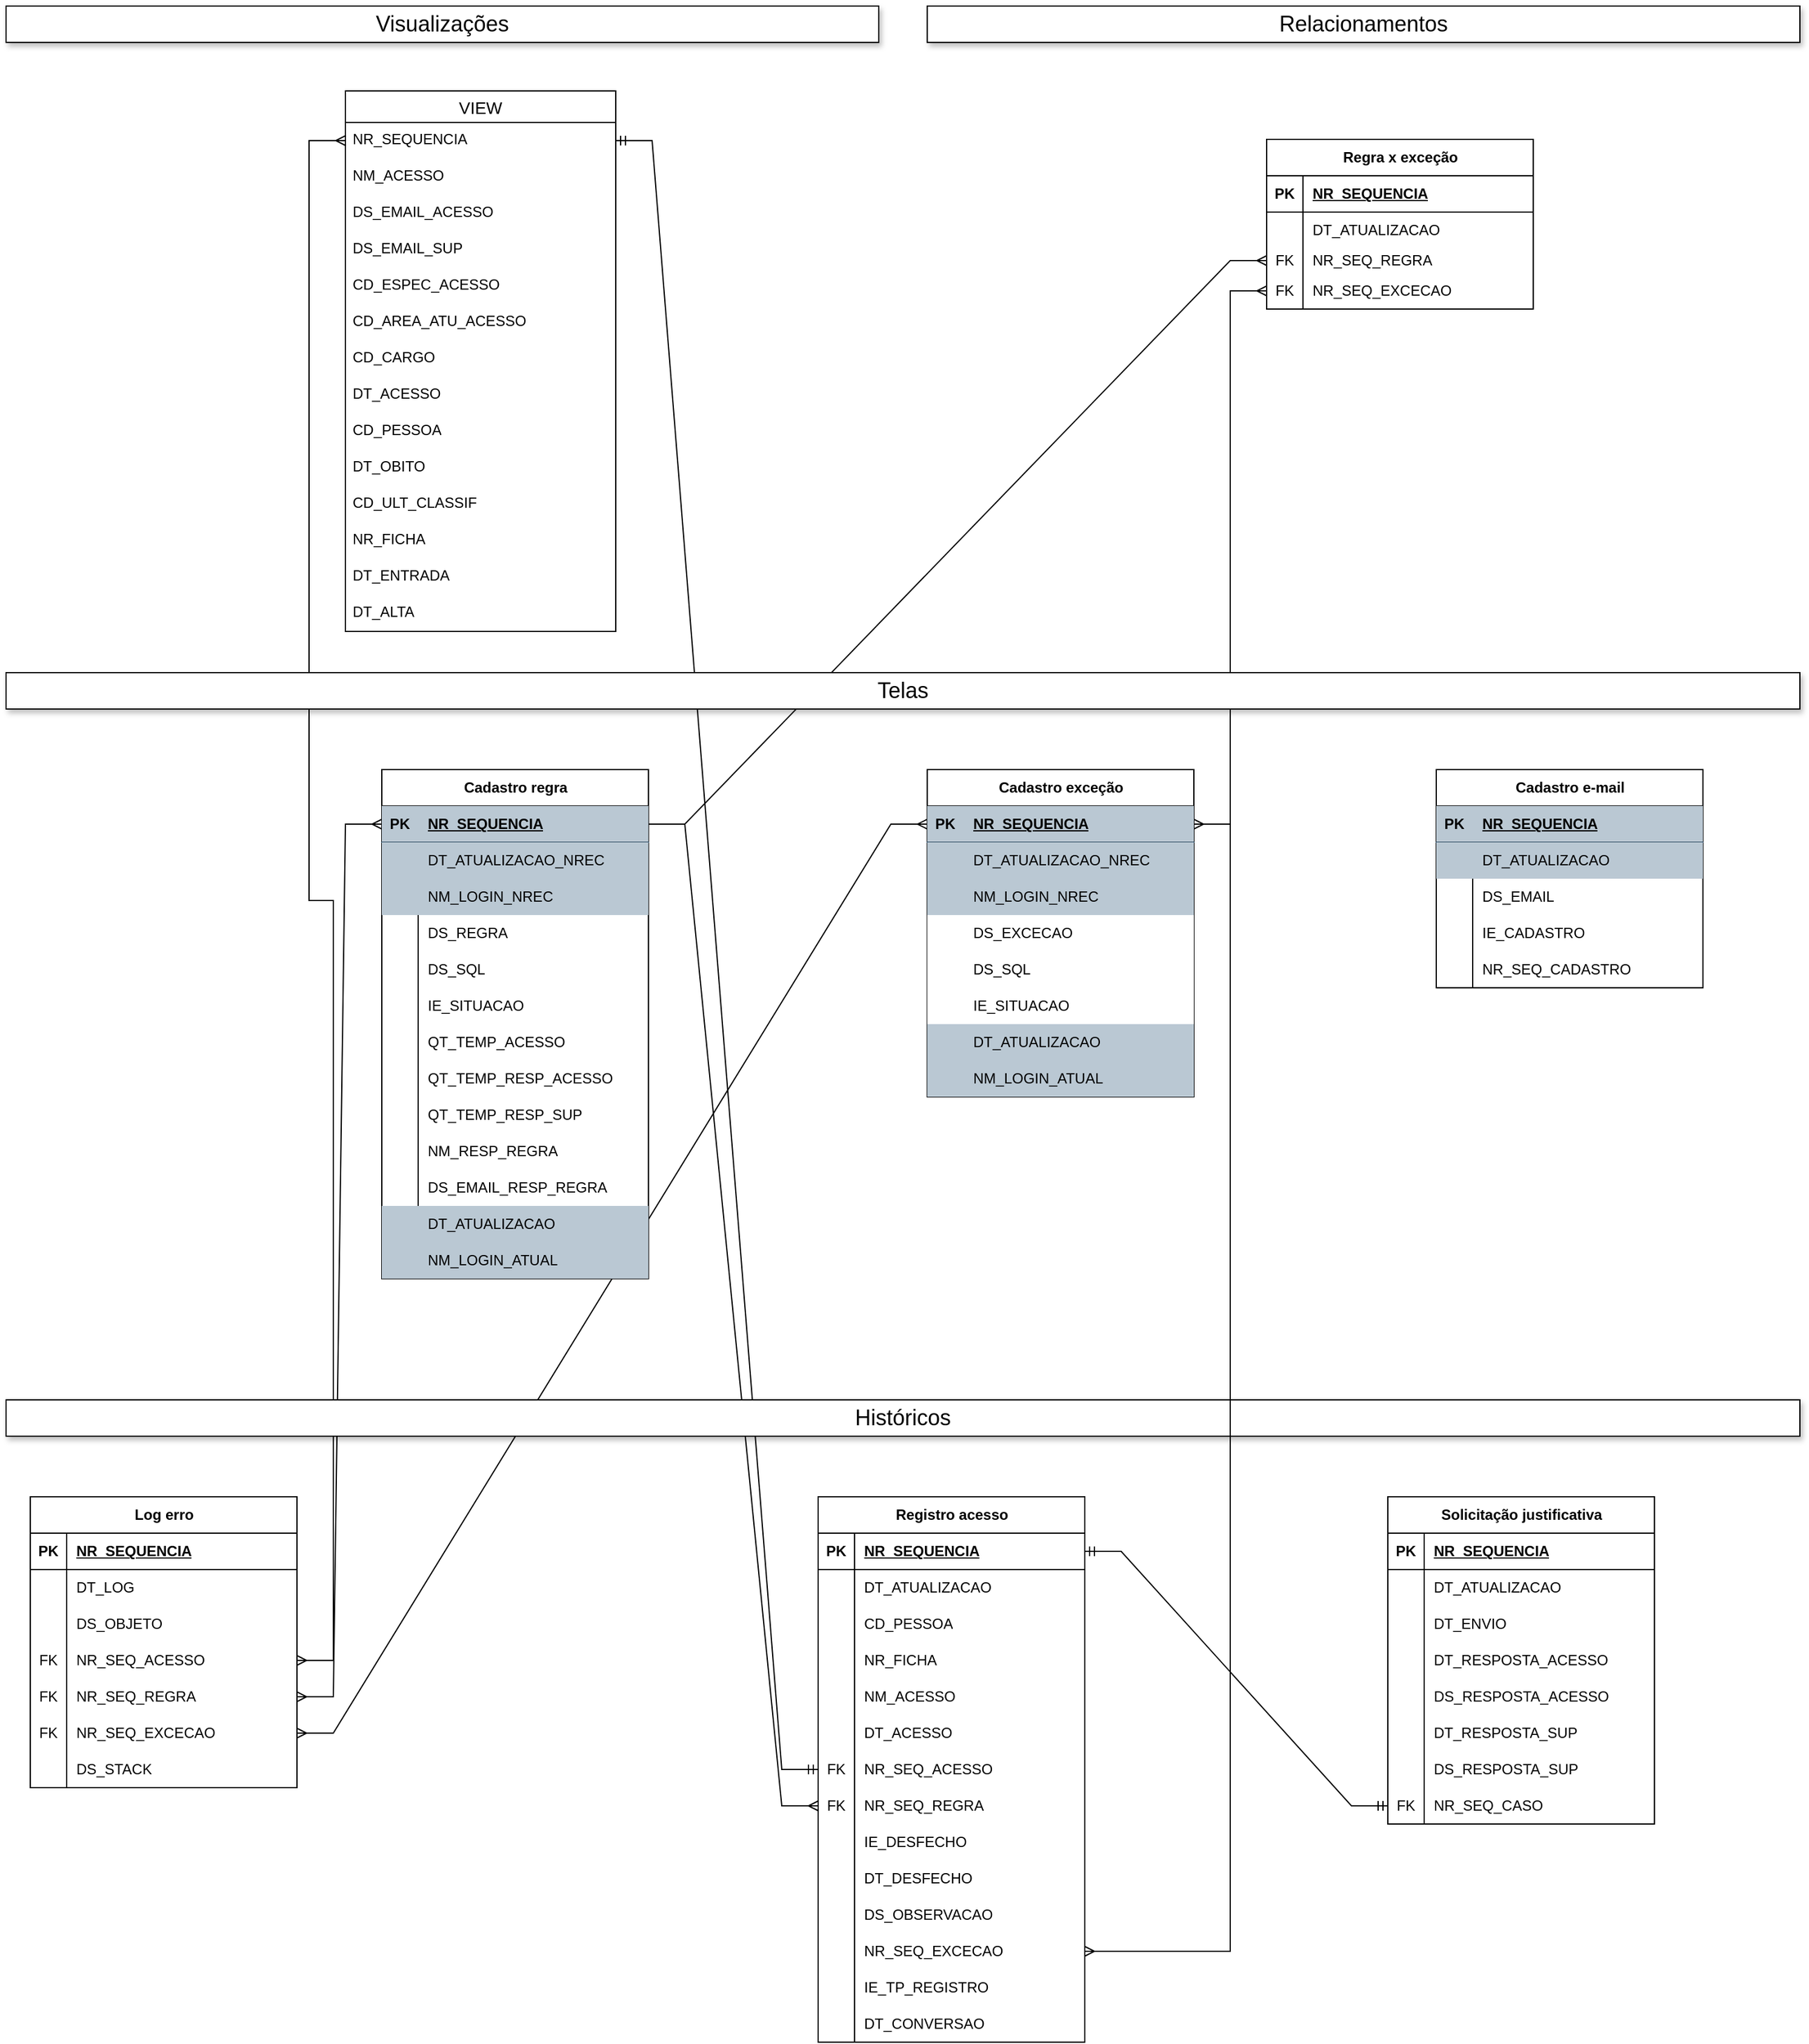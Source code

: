 <mxfile version="24.4.6" type="device">
  <diagram name="Página-1" id="4ddrzhLKxJdxt2RWjx3D">
    <mxGraphModel dx="1590" dy="943" grid="1" gridSize="10" guides="1" tooltips="1" connect="1" arrows="1" fold="1" page="1" pageScale="1" pageWidth="827" pageHeight="1169" math="0" shadow="0">
      <root>
        <mxCell id="0" />
        <mxCell id="1" parent="0" />
        <mxCell id="R93_pKaNNIZT9Ug60fQh-62" value="Regra x exceção" style="shape=table;startSize=30;container=1;collapsible=1;childLayout=tableLayout;fixedRows=1;rowLines=0;fontStyle=1;align=center;resizeLast=1;html=1;" parent="1" vertex="1">
          <mxGeometry x="1120" y="160" width="220" height="140" as="geometry">
            <mxRectangle x="40" y="40" width="190" height="30" as="alternateBounds" />
          </mxGeometry>
        </mxCell>
        <mxCell id="R93_pKaNNIZT9Ug60fQh-63" value="" style="shape=tableRow;horizontal=0;startSize=0;swimlaneHead=0;swimlaneBody=0;fillColor=none;collapsible=0;dropTarget=0;points=[[0,0.5],[1,0.5]];portConstraint=eastwest;top=0;left=0;right=0;bottom=1;" parent="R93_pKaNNIZT9Ug60fQh-62" vertex="1">
          <mxGeometry y="30" width="220" height="30" as="geometry" />
        </mxCell>
        <mxCell id="R93_pKaNNIZT9Ug60fQh-64" value="PK" style="shape=partialRectangle;connectable=0;fillColor=none;top=0;left=0;bottom=0;right=0;fontStyle=1;overflow=hidden;whiteSpace=wrap;html=1;" parent="R93_pKaNNIZT9Ug60fQh-63" vertex="1">
          <mxGeometry width="30" height="30" as="geometry">
            <mxRectangle width="30" height="30" as="alternateBounds" />
          </mxGeometry>
        </mxCell>
        <mxCell id="R93_pKaNNIZT9Ug60fQh-65" value="NR_SEQUENCIA" style="shape=partialRectangle;connectable=0;fillColor=none;top=0;left=0;bottom=0;right=0;align=left;spacingLeft=6;fontStyle=5;overflow=hidden;whiteSpace=wrap;html=1;" parent="R93_pKaNNIZT9Ug60fQh-63" vertex="1">
          <mxGeometry x="30" width="190" height="30" as="geometry">
            <mxRectangle width="190" height="30" as="alternateBounds" />
          </mxGeometry>
        </mxCell>
        <mxCell id="R93_pKaNNIZT9Ug60fQh-66" value="" style="shape=tableRow;horizontal=0;startSize=0;swimlaneHead=0;swimlaneBody=0;fillColor=none;collapsible=0;dropTarget=0;points=[[0,0.5],[1,0.5]];portConstraint=eastwest;top=0;left=0;right=0;bottom=0;" parent="R93_pKaNNIZT9Ug60fQh-62" vertex="1">
          <mxGeometry y="60" width="220" height="30" as="geometry" />
        </mxCell>
        <mxCell id="R93_pKaNNIZT9Ug60fQh-67" value="" style="shape=partialRectangle;connectable=0;fillColor=none;top=0;left=0;bottom=0;right=0;editable=1;overflow=hidden;whiteSpace=wrap;html=1;" parent="R93_pKaNNIZT9Ug60fQh-66" vertex="1">
          <mxGeometry width="30" height="30" as="geometry">
            <mxRectangle width="30" height="30" as="alternateBounds" />
          </mxGeometry>
        </mxCell>
        <mxCell id="R93_pKaNNIZT9Ug60fQh-68" value="DT_ATUALIZACAO" style="shape=partialRectangle;connectable=0;fillColor=none;top=0;left=0;bottom=0;right=0;align=left;spacingLeft=6;overflow=hidden;whiteSpace=wrap;html=1;" parent="R93_pKaNNIZT9Ug60fQh-66" vertex="1">
          <mxGeometry x="30" width="190" height="30" as="geometry">
            <mxRectangle width="190" height="30" as="alternateBounds" />
          </mxGeometry>
        </mxCell>
        <mxCell id="R93_pKaNNIZT9Ug60fQh-69" value="" style="shape=tableRow;horizontal=0;startSize=0;swimlaneHead=0;swimlaneBody=0;fillColor=none;collapsible=0;dropTarget=0;points=[[0,0.5],[1,0.5]];portConstraint=eastwest;top=0;left=0;right=0;bottom=0;" parent="R93_pKaNNIZT9Ug60fQh-62" vertex="1">
          <mxGeometry y="90" width="220" height="20" as="geometry" />
        </mxCell>
        <mxCell id="R93_pKaNNIZT9Ug60fQh-70" value="FK" style="shape=partialRectangle;connectable=0;fillColor=none;top=0;left=0;bottom=0;right=0;editable=1;overflow=hidden;whiteSpace=wrap;html=1;" parent="R93_pKaNNIZT9Ug60fQh-69" vertex="1">
          <mxGeometry width="30" height="20" as="geometry">
            <mxRectangle width="30" height="20" as="alternateBounds" />
          </mxGeometry>
        </mxCell>
        <mxCell id="R93_pKaNNIZT9Ug60fQh-71" value="NR_SEQ_REGRA" style="shape=partialRectangle;connectable=0;fillColor=none;top=0;left=0;bottom=0;right=0;align=left;spacingLeft=6;overflow=hidden;whiteSpace=wrap;html=1;" parent="R93_pKaNNIZT9Ug60fQh-69" vertex="1">
          <mxGeometry x="30" width="190" height="20" as="geometry">
            <mxRectangle width="190" height="20" as="alternateBounds" />
          </mxGeometry>
        </mxCell>
        <mxCell id="R93_pKaNNIZT9Ug60fQh-72" value="" style="shape=tableRow;horizontal=0;startSize=0;swimlaneHead=0;swimlaneBody=0;fillColor=none;collapsible=0;dropTarget=0;points=[[0,0.5],[1,0.5]];portConstraint=eastwest;top=0;left=0;right=0;bottom=0;" parent="R93_pKaNNIZT9Ug60fQh-62" vertex="1">
          <mxGeometry y="110" width="220" height="30" as="geometry" />
        </mxCell>
        <mxCell id="R93_pKaNNIZT9Ug60fQh-73" value="FK" style="shape=partialRectangle;connectable=0;fillColor=none;top=0;left=0;bottom=0;right=0;editable=1;overflow=hidden;whiteSpace=wrap;html=1;" parent="R93_pKaNNIZT9Ug60fQh-72" vertex="1">
          <mxGeometry width="30" height="30" as="geometry">
            <mxRectangle width="30" height="30" as="alternateBounds" />
          </mxGeometry>
        </mxCell>
        <mxCell id="R93_pKaNNIZT9Ug60fQh-74" value="NR_SEQ_EXCECAO" style="shape=partialRectangle;connectable=0;fillColor=none;top=0;left=0;bottom=0;right=0;align=left;spacingLeft=6;overflow=hidden;whiteSpace=wrap;html=1;" parent="R93_pKaNNIZT9Ug60fQh-72" vertex="1">
          <mxGeometry x="30" width="190" height="30" as="geometry">
            <mxRectangle width="190" height="30" as="alternateBounds" />
          </mxGeometry>
        </mxCell>
        <mxCell id="R93_pKaNNIZT9Ug60fQh-163" value="Registro acesso" style="shape=table;startSize=30;container=1;collapsible=1;childLayout=tableLayout;fixedRows=1;rowLines=0;fontStyle=1;align=center;resizeLast=1;html=1;" parent="1" vertex="1">
          <mxGeometry x="750" y="1280" width="220" height="450" as="geometry" />
        </mxCell>
        <mxCell id="R93_pKaNNIZT9Ug60fQh-164" value="" style="shape=tableRow;horizontal=0;startSize=0;swimlaneHead=0;swimlaneBody=0;fillColor=none;collapsible=0;dropTarget=0;points=[[0,0.5],[1,0.5]];portConstraint=eastwest;top=0;left=0;right=0;bottom=1;" parent="R93_pKaNNIZT9Ug60fQh-163" vertex="1">
          <mxGeometry y="30" width="220" height="30" as="geometry" />
        </mxCell>
        <mxCell id="R93_pKaNNIZT9Ug60fQh-165" value="PK" style="shape=partialRectangle;connectable=0;fillColor=none;top=0;left=0;bottom=0;right=0;fontStyle=1;overflow=hidden;whiteSpace=wrap;html=1;" parent="R93_pKaNNIZT9Ug60fQh-164" vertex="1">
          <mxGeometry width="30" height="30" as="geometry">
            <mxRectangle width="30" height="30" as="alternateBounds" />
          </mxGeometry>
        </mxCell>
        <mxCell id="R93_pKaNNIZT9Ug60fQh-166" value="NR_SEQUENCIA" style="shape=partialRectangle;connectable=0;fillColor=none;top=0;left=0;bottom=0;right=0;align=left;spacingLeft=6;fontStyle=5;overflow=hidden;whiteSpace=wrap;html=1;" parent="R93_pKaNNIZT9Ug60fQh-164" vertex="1">
          <mxGeometry x="30" width="190" height="30" as="geometry">
            <mxRectangle width="190" height="30" as="alternateBounds" />
          </mxGeometry>
        </mxCell>
        <mxCell id="R93_pKaNNIZT9Ug60fQh-167" value="" style="shape=tableRow;horizontal=0;startSize=0;swimlaneHead=0;swimlaneBody=0;fillColor=none;collapsible=0;dropTarget=0;points=[[0,0.5],[1,0.5]];portConstraint=eastwest;top=0;left=0;right=0;bottom=0;" parent="R93_pKaNNIZT9Ug60fQh-163" vertex="1">
          <mxGeometry y="60" width="220" height="30" as="geometry" />
        </mxCell>
        <mxCell id="R93_pKaNNIZT9Ug60fQh-168" value="" style="shape=partialRectangle;connectable=0;fillColor=none;top=0;left=0;bottom=0;right=0;editable=1;overflow=hidden;whiteSpace=wrap;html=1;" parent="R93_pKaNNIZT9Ug60fQh-167" vertex="1">
          <mxGeometry width="30" height="30" as="geometry">
            <mxRectangle width="30" height="30" as="alternateBounds" />
          </mxGeometry>
        </mxCell>
        <mxCell id="R93_pKaNNIZT9Ug60fQh-169" value="DT_ATUALIZACAO" style="shape=partialRectangle;connectable=0;fillColor=none;top=0;left=0;bottom=0;right=0;align=left;spacingLeft=6;overflow=hidden;whiteSpace=wrap;html=1;" parent="R93_pKaNNIZT9Ug60fQh-167" vertex="1">
          <mxGeometry x="30" width="190" height="30" as="geometry">
            <mxRectangle width="190" height="30" as="alternateBounds" />
          </mxGeometry>
        </mxCell>
        <mxCell id="R93_pKaNNIZT9Ug60fQh-170" value="" style="shape=tableRow;horizontal=0;startSize=0;swimlaneHead=0;swimlaneBody=0;fillColor=none;collapsible=0;dropTarget=0;points=[[0,0.5],[1,0.5]];portConstraint=eastwest;top=0;left=0;right=0;bottom=0;" parent="R93_pKaNNIZT9Ug60fQh-163" vertex="1">
          <mxGeometry y="90" width="220" height="30" as="geometry" />
        </mxCell>
        <mxCell id="R93_pKaNNIZT9Ug60fQh-171" value="" style="shape=partialRectangle;connectable=0;fillColor=none;top=0;left=0;bottom=0;right=0;editable=1;overflow=hidden;whiteSpace=wrap;html=1;" parent="R93_pKaNNIZT9Ug60fQh-170" vertex="1">
          <mxGeometry width="30" height="30" as="geometry">
            <mxRectangle width="30" height="30" as="alternateBounds" />
          </mxGeometry>
        </mxCell>
        <mxCell id="R93_pKaNNIZT9Ug60fQh-172" value="CD_PESSOA" style="shape=partialRectangle;connectable=0;fillColor=none;top=0;left=0;bottom=0;right=0;align=left;spacingLeft=6;overflow=hidden;whiteSpace=wrap;html=1;" parent="R93_pKaNNIZT9Ug60fQh-170" vertex="1">
          <mxGeometry x="30" width="190" height="30" as="geometry">
            <mxRectangle width="190" height="30" as="alternateBounds" />
          </mxGeometry>
        </mxCell>
        <mxCell id="R93_pKaNNIZT9Ug60fQh-173" value="" style="shape=tableRow;horizontal=0;startSize=0;swimlaneHead=0;swimlaneBody=0;fillColor=none;collapsible=0;dropTarget=0;points=[[0,0.5],[1,0.5]];portConstraint=eastwest;top=0;left=0;right=0;bottom=0;" parent="R93_pKaNNIZT9Ug60fQh-163" vertex="1">
          <mxGeometry y="120" width="220" height="30" as="geometry" />
        </mxCell>
        <mxCell id="R93_pKaNNIZT9Ug60fQh-174" value="" style="shape=partialRectangle;connectable=0;fillColor=none;top=0;left=0;bottom=0;right=0;editable=1;overflow=hidden;whiteSpace=wrap;html=1;" parent="R93_pKaNNIZT9Ug60fQh-173" vertex="1">
          <mxGeometry width="30" height="30" as="geometry">
            <mxRectangle width="30" height="30" as="alternateBounds" />
          </mxGeometry>
        </mxCell>
        <mxCell id="R93_pKaNNIZT9Ug60fQh-175" value="NR_FICHA" style="shape=partialRectangle;connectable=0;fillColor=none;top=0;left=0;bottom=0;right=0;align=left;spacingLeft=6;overflow=hidden;whiteSpace=wrap;html=1;" parent="R93_pKaNNIZT9Ug60fQh-173" vertex="1">
          <mxGeometry x="30" width="190" height="30" as="geometry">
            <mxRectangle width="190" height="30" as="alternateBounds" />
          </mxGeometry>
        </mxCell>
        <mxCell id="R93_pKaNNIZT9Ug60fQh-176" value="" style="shape=tableRow;horizontal=0;startSize=0;swimlaneHead=0;swimlaneBody=0;fillColor=none;collapsible=0;dropTarget=0;points=[[0,0.5],[1,0.5]];portConstraint=eastwest;top=0;left=0;right=0;bottom=0;" parent="R93_pKaNNIZT9Ug60fQh-163" vertex="1">
          <mxGeometry y="150" width="220" height="30" as="geometry" />
        </mxCell>
        <mxCell id="R93_pKaNNIZT9Ug60fQh-177" value="" style="shape=partialRectangle;connectable=0;fillColor=none;top=0;left=0;bottom=0;right=0;editable=1;overflow=hidden;whiteSpace=wrap;html=1;" parent="R93_pKaNNIZT9Ug60fQh-176" vertex="1">
          <mxGeometry width="30" height="30" as="geometry">
            <mxRectangle width="30" height="30" as="alternateBounds" />
          </mxGeometry>
        </mxCell>
        <mxCell id="R93_pKaNNIZT9Ug60fQh-178" value="NM_ACESSO" style="shape=partialRectangle;connectable=0;fillColor=none;top=0;left=0;bottom=0;right=0;align=left;spacingLeft=6;overflow=hidden;whiteSpace=wrap;html=1;" parent="R93_pKaNNIZT9Ug60fQh-176" vertex="1">
          <mxGeometry x="30" width="190" height="30" as="geometry">
            <mxRectangle width="190" height="30" as="alternateBounds" />
          </mxGeometry>
        </mxCell>
        <mxCell id="R93_pKaNNIZT9Ug60fQh-179" value="" style="shape=tableRow;horizontal=0;startSize=0;swimlaneHead=0;swimlaneBody=0;fillColor=none;collapsible=0;dropTarget=0;points=[[0,0.5],[1,0.5]];portConstraint=eastwest;top=0;left=0;right=0;bottom=0;" parent="R93_pKaNNIZT9Ug60fQh-163" vertex="1">
          <mxGeometry y="180" width="220" height="30" as="geometry" />
        </mxCell>
        <mxCell id="R93_pKaNNIZT9Ug60fQh-180" value="" style="shape=partialRectangle;connectable=0;fillColor=none;top=0;left=0;bottom=0;right=0;editable=1;overflow=hidden;whiteSpace=wrap;html=1;" parent="R93_pKaNNIZT9Ug60fQh-179" vertex="1">
          <mxGeometry width="30" height="30" as="geometry">
            <mxRectangle width="30" height="30" as="alternateBounds" />
          </mxGeometry>
        </mxCell>
        <mxCell id="R93_pKaNNIZT9Ug60fQh-181" value="DT_ACESSO" style="shape=partialRectangle;connectable=0;fillColor=none;top=0;left=0;bottom=0;right=0;align=left;spacingLeft=6;overflow=hidden;whiteSpace=wrap;html=1;" parent="R93_pKaNNIZT9Ug60fQh-179" vertex="1">
          <mxGeometry x="30" width="190" height="30" as="geometry">
            <mxRectangle width="190" height="30" as="alternateBounds" />
          </mxGeometry>
        </mxCell>
        <mxCell id="R93_pKaNNIZT9Ug60fQh-182" value="" style="shape=tableRow;horizontal=0;startSize=0;swimlaneHead=0;swimlaneBody=0;fillColor=none;collapsible=0;dropTarget=0;points=[[0,0.5],[1,0.5]];portConstraint=eastwest;top=0;left=0;right=0;bottom=0;" parent="R93_pKaNNIZT9Ug60fQh-163" vertex="1">
          <mxGeometry y="210" width="220" height="30" as="geometry" />
        </mxCell>
        <mxCell id="R93_pKaNNIZT9Ug60fQh-183" value="FK" style="shape=partialRectangle;connectable=0;fillColor=none;top=0;left=0;bottom=0;right=0;editable=1;overflow=hidden;whiteSpace=wrap;html=1;" parent="R93_pKaNNIZT9Ug60fQh-182" vertex="1">
          <mxGeometry width="30" height="30" as="geometry">
            <mxRectangle width="30" height="30" as="alternateBounds" />
          </mxGeometry>
        </mxCell>
        <mxCell id="R93_pKaNNIZT9Ug60fQh-184" value="NR_SEQ_ACESSO" style="shape=partialRectangle;connectable=0;fillColor=none;top=0;left=0;bottom=0;right=0;align=left;spacingLeft=6;overflow=hidden;whiteSpace=wrap;html=1;" parent="R93_pKaNNIZT9Ug60fQh-182" vertex="1">
          <mxGeometry x="30" width="190" height="30" as="geometry">
            <mxRectangle width="190" height="30" as="alternateBounds" />
          </mxGeometry>
        </mxCell>
        <mxCell id="R93_pKaNNIZT9Ug60fQh-191" value="" style="shape=tableRow;horizontal=0;startSize=0;swimlaneHead=0;swimlaneBody=0;fillColor=none;collapsible=0;dropTarget=0;points=[[0,0.5],[1,0.5]];portConstraint=eastwest;top=0;left=0;right=0;bottom=0;" parent="R93_pKaNNIZT9Ug60fQh-163" vertex="1">
          <mxGeometry y="240" width="220" height="30" as="geometry" />
        </mxCell>
        <mxCell id="R93_pKaNNIZT9Ug60fQh-192" value="FK" style="shape=partialRectangle;connectable=0;fillColor=none;top=0;left=0;bottom=0;right=0;editable=1;overflow=hidden;whiteSpace=wrap;html=1;" parent="R93_pKaNNIZT9Ug60fQh-191" vertex="1">
          <mxGeometry width="30" height="30" as="geometry">
            <mxRectangle width="30" height="30" as="alternateBounds" />
          </mxGeometry>
        </mxCell>
        <mxCell id="R93_pKaNNIZT9Ug60fQh-193" value="NR_SEQ_REGRA" style="shape=partialRectangle;connectable=0;fillColor=none;top=0;left=0;bottom=0;right=0;align=left;spacingLeft=6;overflow=hidden;whiteSpace=wrap;html=1;" parent="R93_pKaNNIZT9Ug60fQh-191" vertex="1">
          <mxGeometry x="30" width="190" height="30" as="geometry">
            <mxRectangle width="190" height="30" as="alternateBounds" />
          </mxGeometry>
        </mxCell>
        <mxCell id="LL8U5BzdBds3OBgU72UB-1" value="" style="shape=tableRow;horizontal=0;startSize=0;swimlaneHead=0;swimlaneBody=0;fillColor=none;collapsible=0;dropTarget=0;points=[[0,0.5],[1,0.5]];portConstraint=eastwest;top=0;left=0;right=0;bottom=0;" parent="R93_pKaNNIZT9Ug60fQh-163" vertex="1">
          <mxGeometry y="270" width="220" height="30" as="geometry" />
        </mxCell>
        <mxCell id="LL8U5BzdBds3OBgU72UB-2" value="" style="shape=partialRectangle;connectable=0;fillColor=none;top=0;left=0;bottom=0;right=0;editable=1;overflow=hidden;whiteSpace=wrap;html=1;" parent="LL8U5BzdBds3OBgU72UB-1" vertex="1">
          <mxGeometry width="30" height="30" as="geometry">
            <mxRectangle width="30" height="30" as="alternateBounds" />
          </mxGeometry>
        </mxCell>
        <mxCell id="LL8U5BzdBds3OBgU72UB-3" value="IE_DESFECHO" style="shape=partialRectangle;connectable=0;fillColor=none;top=0;left=0;bottom=0;right=0;align=left;spacingLeft=6;overflow=hidden;whiteSpace=wrap;html=1;" parent="LL8U5BzdBds3OBgU72UB-1" vertex="1">
          <mxGeometry x="30" width="190" height="30" as="geometry">
            <mxRectangle width="190" height="30" as="alternateBounds" />
          </mxGeometry>
        </mxCell>
        <mxCell id="LL8U5BzdBds3OBgU72UB-4" value="" style="shape=tableRow;horizontal=0;startSize=0;swimlaneHead=0;swimlaneBody=0;fillColor=none;collapsible=0;dropTarget=0;points=[[0,0.5],[1,0.5]];portConstraint=eastwest;top=0;left=0;right=0;bottom=0;" parent="R93_pKaNNIZT9Ug60fQh-163" vertex="1">
          <mxGeometry y="300" width="220" height="30" as="geometry" />
        </mxCell>
        <mxCell id="LL8U5BzdBds3OBgU72UB-5" value="" style="shape=partialRectangle;connectable=0;fillColor=none;top=0;left=0;bottom=0;right=0;editable=1;overflow=hidden;whiteSpace=wrap;html=1;" parent="LL8U5BzdBds3OBgU72UB-4" vertex="1">
          <mxGeometry width="30" height="30" as="geometry">
            <mxRectangle width="30" height="30" as="alternateBounds" />
          </mxGeometry>
        </mxCell>
        <mxCell id="LL8U5BzdBds3OBgU72UB-6" value="DT_DESFECHO" style="shape=partialRectangle;connectable=0;fillColor=none;top=0;left=0;bottom=0;right=0;align=left;spacingLeft=6;overflow=hidden;whiteSpace=wrap;html=1;" parent="LL8U5BzdBds3OBgU72UB-4" vertex="1">
          <mxGeometry x="30" width="190" height="30" as="geometry">
            <mxRectangle width="190" height="30" as="alternateBounds" />
          </mxGeometry>
        </mxCell>
        <mxCell id="LL8U5BzdBds3OBgU72UB-7" value="" style="shape=tableRow;horizontal=0;startSize=0;swimlaneHead=0;swimlaneBody=0;fillColor=none;collapsible=0;dropTarget=0;points=[[0,0.5],[1,0.5]];portConstraint=eastwest;top=0;left=0;right=0;bottom=0;" parent="R93_pKaNNIZT9Ug60fQh-163" vertex="1">
          <mxGeometry y="330" width="220" height="30" as="geometry" />
        </mxCell>
        <mxCell id="LL8U5BzdBds3OBgU72UB-8" value="" style="shape=partialRectangle;connectable=0;fillColor=none;top=0;left=0;bottom=0;right=0;editable=1;overflow=hidden;whiteSpace=wrap;html=1;" parent="LL8U5BzdBds3OBgU72UB-7" vertex="1">
          <mxGeometry width="30" height="30" as="geometry">
            <mxRectangle width="30" height="30" as="alternateBounds" />
          </mxGeometry>
        </mxCell>
        <mxCell id="LL8U5BzdBds3OBgU72UB-9" value="DS_OBSERVACAO" style="shape=partialRectangle;connectable=0;fillColor=none;top=0;left=0;bottom=0;right=0;align=left;spacingLeft=6;overflow=hidden;whiteSpace=wrap;html=1;" parent="LL8U5BzdBds3OBgU72UB-7" vertex="1">
          <mxGeometry x="30" width="190" height="30" as="geometry">
            <mxRectangle width="190" height="30" as="alternateBounds" />
          </mxGeometry>
        </mxCell>
        <mxCell id="9ZC4ZYw38ww75SU3rFZ0-1" value="" style="shape=tableRow;horizontal=0;startSize=0;swimlaneHead=0;swimlaneBody=0;fillColor=none;collapsible=0;dropTarget=0;points=[[0,0.5],[1,0.5]];portConstraint=eastwest;top=0;left=0;right=0;bottom=0;" parent="R93_pKaNNIZT9Ug60fQh-163" vertex="1">
          <mxGeometry y="360" width="220" height="30" as="geometry" />
        </mxCell>
        <mxCell id="9ZC4ZYw38ww75SU3rFZ0-2" value="" style="shape=partialRectangle;connectable=0;fillColor=none;top=0;left=0;bottom=0;right=0;editable=1;overflow=hidden;whiteSpace=wrap;html=1;" parent="9ZC4ZYw38ww75SU3rFZ0-1" vertex="1">
          <mxGeometry width="30" height="30" as="geometry">
            <mxRectangle width="30" height="30" as="alternateBounds" />
          </mxGeometry>
        </mxCell>
        <mxCell id="9ZC4ZYw38ww75SU3rFZ0-3" value="NR_SEQ_EXCECAO" style="shape=partialRectangle;connectable=0;fillColor=none;top=0;left=0;bottom=0;right=0;align=left;spacingLeft=6;overflow=hidden;whiteSpace=wrap;html=1;" parent="9ZC4ZYw38ww75SU3rFZ0-1" vertex="1">
          <mxGeometry x="30" width="190" height="30" as="geometry">
            <mxRectangle width="190" height="30" as="alternateBounds" />
          </mxGeometry>
        </mxCell>
        <mxCell id="9ZC4ZYw38ww75SU3rFZ0-4" value="" style="shape=tableRow;horizontal=0;startSize=0;swimlaneHead=0;swimlaneBody=0;fillColor=none;collapsible=0;dropTarget=0;points=[[0,0.5],[1,0.5]];portConstraint=eastwest;top=0;left=0;right=0;bottom=0;" parent="R93_pKaNNIZT9Ug60fQh-163" vertex="1">
          <mxGeometry y="390" width="220" height="30" as="geometry" />
        </mxCell>
        <mxCell id="9ZC4ZYw38ww75SU3rFZ0-5" value="" style="shape=partialRectangle;connectable=0;fillColor=none;top=0;left=0;bottom=0;right=0;editable=1;overflow=hidden;whiteSpace=wrap;html=1;" parent="9ZC4ZYw38ww75SU3rFZ0-4" vertex="1">
          <mxGeometry width="30" height="30" as="geometry">
            <mxRectangle width="30" height="30" as="alternateBounds" />
          </mxGeometry>
        </mxCell>
        <mxCell id="9ZC4ZYw38ww75SU3rFZ0-6" value="IE_TP_REGISTRO" style="shape=partialRectangle;connectable=0;fillColor=none;top=0;left=0;bottom=0;right=0;align=left;spacingLeft=6;overflow=hidden;whiteSpace=wrap;html=1;" parent="9ZC4ZYw38ww75SU3rFZ0-4" vertex="1">
          <mxGeometry x="30" width="190" height="30" as="geometry">
            <mxRectangle width="190" height="30" as="alternateBounds" />
          </mxGeometry>
        </mxCell>
        <mxCell id="9ZC4ZYw38ww75SU3rFZ0-8" value="" style="shape=tableRow;horizontal=0;startSize=0;swimlaneHead=0;swimlaneBody=0;fillColor=none;collapsible=0;dropTarget=0;points=[[0,0.5],[1,0.5]];portConstraint=eastwest;top=0;left=0;right=0;bottom=0;" parent="R93_pKaNNIZT9Ug60fQh-163" vertex="1">
          <mxGeometry y="420" width="220" height="30" as="geometry" />
        </mxCell>
        <mxCell id="9ZC4ZYw38ww75SU3rFZ0-9" value="" style="shape=partialRectangle;connectable=0;fillColor=none;top=0;left=0;bottom=0;right=0;editable=1;overflow=hidden;whiteSpace=wrap;html=1;" parent="9ZC4ZYw38ww75SU3rFZ0-8" vertex="1">
          <mxGeometry width="30" height="30" as="geometry">
            <mxRectangle width="30" height="30" as="alternateBounds" />
          </mxGeometry>
        </mxCell>
        <mxCell id="9ZC4ZYw38ww75SU3rFZ0-10" value="DT_CONVERSAO" style="shape=partialRectangle;connectable=0;fillColor=none;top=0;left=0;bottom=0;right=0;align=left;spacingLeft=6;overflow=hidden;whiteSpace=wrap;html=1;" parent="9ZC4ZYw38ww75SU3rFZ0-8" vertex="1">
          <mxGeometry x="30" width="190" height="30" as="geometry">
            <mxRectangle width="190" height="30" as="alternateBounds" />
          </mxGeometry>
        </mxCell>
        <mxCell id="RjiHCvZPOJ5Fmu1k9wnb-4" value="Log erro" style="shape=table;startSize=30;container=1;collapsible=1;childLayout=tableLayout;fixedRows=1;rowLines=0;fontStyle=1;align=center;resizeLast=1;html=1;" parent="1" vertex="1">
          <mxGeometry x="100" y="1280" width="220" height="240" as="geometry" />
        </mxCell>
        <mxCell id="RjiHCvZPOJ5Fmu1k9wnb-5" value="" style="shape=tableRow;horizontal=0;startSize=0;swimlaneHead=0;swimlaneBody=0;fillColor=none;collapsible=0;dropTarget=0;points=[[0,0.5],[1,0.5]];portConstraint=eastwest;top=0;left=0;right=0;bottom=1;" parent="RjiHCvZPOJ5Fmu1k9wnb-4" vertex="1">
          <mxGeometry y="30" width="220" height="30" as="geometry" />
        </mxCell>
        <mxCell id="RjiHCvZPOJ5Fmu1k9wnb-6" value="PK" style="shape=partialRectangle;connectable=0;fillColor=none;top=0;left=0;bottom=0;right=0;fontStyle=1;overflow=hidden;whiteSpace=wrap;html=1;" parent="RjiHCvZPOJ5Fmu1k9wnb-5" vertex="1">
          <mxGeometry width="30" height="30" as="geometry">
            <mxRectangle width="30" height="30" as="alternateBounds" />
          </mxGeometry>
        </mxCell>
        <mxCell id="RjiHCvZPOJ5Fmu1k9wnb-7" value="NR_SEQUENCIA" style="shape=partialRectangle;connectable=0;fillColor=none;top=0;left=0;bottom=0;right=0;align=left;spacingLeft=6;fontStyle=5;overflow=hidden;whiteSpace=wrap;html=1;" parent="RjiHCvZPOJ5Fmu1k9wnb-5" vertex="1">
          <mxGeometry x="30" width="190" height="30" as="geometry">
            <mxRectangle width="190" height="30" as="alternateBounds" />
          </mxGeometry>
        </mxCell>
        <mxCell id="RjiHCvZPOJ5Fmu1k9wnb-8" value="" style="shape=tableRow;horizontal=0;startSize=0;swimlaneHead=0;swimlaneBody=0;fillColor=none;collapsible=0;dropTarget=0;points=[[0,0.5],[1,0.5]];portConstraint=eastwest;top=0;left=0;right=0;bottom=0;" parent="RjiHCvZPOJ5Fmu1k9wnb-4" vertex="1">
          <mxGeometry y="60" width="220" height="30" as="geometry" />
        </mxCell>
        <mxCell id="RjiHCvZPOJ5Fmu1k9wnb-9" value="" style="shape=partialRectangle;connectable=0;fillColor=none;top=0;left=0;bottom=0;right=0;editable=1;overflow=hidden;whiteSpace=wrap;html=1;" parent="RjiHCvZPOJ5Fmu1k9wnb-8" vertex="1">
          <mxGeometry width="30" height="30" as="geometry">
            <mxRectangle width="30" height="30" as="alternateBounds" />
          </mxGeometry>
        </mxCell>
        <mxCell id="RjiHCvZPOJ5Fmu1k9wnb-10" value="DT_LOG" style="shape=partialRectangle;connectable=0;fillColor=none;top=0;left=0;bottom=0;right=0;align=left;spacingLeft=6;overflow=hidden;whiteSpace=wrap;html=1;" parent="RjiHCvZPOJ5Fmu1k9wnb-8" vertex="1">
          <mxGeometry x="30" width="190" height="30" as="geometry">
            <mxRectangle width="190" height="30" as="alternateBounds" />
          </mxGeometry>
        </mxCell>
        <mxCell id="RjiHCvZPOJ5Fmu1k9wnb-11" value="" style="shape=tableRow;horizontal=0;startSize=0;swimlaneHead=0;swimlaneBody=0;fillColor=none;collapsible=0;dropTarget=0;points=[[0,0.5],[1,0.5]];portConstraint=eastwest;top=0;left=0;right=0;bottom=0;" parent="RjiHCvZPOJ5Fmu1k9wnb-4" vertex="1">
          <mxGeometry y="90" width="220" height="30" as="geometry" />
        </mxCell>
        <mxCell id="RjiHCvZPOJ5Fmu1k9wnb-12" value="" style="shape=partialRectangle;connectable=0;fillColor=none;top=0;left=0;bottom=0;right=0;editable=1;overflow=hidden;whiteSpace=wrap;html=1;" parent="RjiHCvZPOJ5Fmu1k9wnb-11" vertex="1">
          <mxGeometry width="30" height="30" as="geometry">
            <mxRectangle width="30" height="30" as="alternateBounds" />
          </mxGeometry>
        </mxCell>
        <mxCell id="RjiHCvZPOJ5Fmu1k9wnb-13" value="DS_OBJETO" style="shape=partialRectangle;connectable=0;fillColor=none;top=0;left=0;bottom=0;right=0;align=left;spacingLeft=6;overflow=hidden;whiteSpace=wrap;html=1;" parent="RjiHCvZPOJ5Fmu1k9wnb-11" vertex="1">
          <mxGeometry x="30" width="190" height="30" as="geometry">
            <mxRectangle width="190" height="30" as="alternateBounds" />
          </mxGeometry>
        </mxCell>
        <mxCell id="RjiHCvZPOJ5Fmu1k9wnb-14" value="" style="shape=tableRow;horizontal=0;startSize=0;swimlaneHead=0;swimlaneBody=0;fillColor=none;collapsible=0;dropTarget=0;points=[[0,0.5],[1,0.5]];portConstraint=eastwest;top=0;left=0;right=0;bottom=0;" parent="RjiHCvZPOJ5Fmu1k9wnb-4" vertex="1">
          <mxGeometry y="120" width="220" height="30" as="geometry" />
        </mxCell>
        <mxCell id="RjiHCvZPOJ5Fmu1k9wnb-15" value="FK" style="shape=partialRectangle;connectable=0;fillColor=none;top=0;left=0;bottom=0;right=0;editable=1;overflow=hidden;whiteSpace=wrap;html=1;" parent="RjiHCvZPOJ5Fmu1k9wnb-14" vertex="1">
          <mxGeometry width="30" height="30" as="geometry">
            <mxRectangle width="30" height="30" as="alternateBounds" />
          </mxGeometry>
        </mxCell>
        <mxCell id="RjiHCvZPOJ5Fmu1k9wnb-16" value="NR_SEQ_ACESSO" style="shape=partialRectangle;connectable=0;fillColor=none;top=0;left=0;bottom=0;right=0;align=left;spacingLeft=6;overflow=hidden;whiteSpace=wrap;html=1;" parent="RjiHCvZPOJ5Fmu1k9wnb-14" vertex="1">
          <mxGeometry x="30" width="190" height="30" as="geometry">
            <mxRectangle width="190" height="30" as="alternateBounds" />
          </mxGeometry>
        </mxCell>
        <mxCell id="RjiHCvZPOJ5Fmu1k9wnb-17" value="" style="shape=tableRow;horizontal=0;startSize=0;swimlaneHead=0;swimlaneBody=0;fillColor=none;collapsible=0;dropTarget=0;points=[[0,0.5],[1,0.5]];portConstraint=eastwest;top=0;left=0;right=0;bottom=0;" parent="RjiHCvZPOJ5Fmu1k9wnb-4" vertex="1">
          <mxGeometry y="150" width="220" height="30" as="geometry" />
        </mxCell>
        <mxCell id="RjiHCvZPOJ5Fmu1k9wnb-18" value="FK" style="shape=partialRectangle;connectable=0;fillColor=none;top=0;left=0;bottom=0;right=0;editable=1;overflow=hidden;whiteSpace=wrap;html=1;" parent="RjiHCvZPOJ5Fmu1k9wnb-17" vertex="1">
          <mxGeometry width="30" height="30" as="geometry">
            <mxRectangle width="30" height="30" as="alternateBounds" />
          </mxGeometry>
        </mxCell>
        <mxCell id="RjiHCvZPOJ5Fmu1k9wnb-19" value="NR_SEQ_REGRA" style="shape=partialRectangle;connectable=0;fillColor=none;top=0;left=0;bottom=0;right=0;align=left;spacingLeft=6;overflow=hidden;whiteSpace=wrap;html=1;" parent="RjiHCvZPOJ5Fmu1k9wnb-17" vertex="1">
          <mxGeometry x="30" width="190" height="30" as="geometry">
            <mxRectangle width="190" height="30" as="alternateBounds" />
          </mxGeometry>
        </mxCell>
        <mxCell id="RjiHCvZPOJ5Fmu1k9wnb-20" value="" style="shape=tableRow;horizontal=0;startSize=0;swimlaneHead=0;swimlaneBody=0;fillColor=none;collapsible=0;dropTarget=0;points=[[0,0.5],[1,0.5]];portConstraint=eastwest;top=0;left=0;right=0;bottom=0;" parent="RjiHCvZPOJ5Fmu1k9wnb-4" vertex="1">
          <mxGeometry y="180" width="220" height="30" as="geometry" />
        </mxCell>
        <mxCell id="RjiHCvZPOJ5Fmu1k9wnb-21" value="FK" style="shape=partialRectangle;connectable=0;fillColor=none;top=0;left=0;bottom=0;right=0;editable=1;overflow=hidden;whiteSpace=wrap;html=1;" parent="RjiHCvZPOJ5Fmu1k9wnb-20" vertex="1">
          <mxGeometry width="30" height="30" as="geometry">
            <mxRectangle width="30" height="30" as="alternateBounds" />
          </mxGeometry>
        </mxCell>
        <mxCell id="RjiHCvZPOJ5Fmu1k9wnb-22" value="NR_SEQ_EXCECAO" style="shape=partialRectangle;connectable=0;fillColor=none;top=0;left=0;bottom=0;right=0;align=left;spacingLeft=6;overflow=hidden;whiteSpace=wrap;html=1;" parent="RjiHCvZPOJ5Fmu1k9wnb-20" vertex="1">
          <mxGeometry x="30" width="190" height="30" as="geometry">
            <mxRectangle width="190" height="30" as="alternateBounds" />
          </mxGeometry>
        </mxCell>
        <mxCell id="pS6IKPJjx8Z3RqxVdgkT-61" value="" style="shape=tableRow;horizontal=0;startSize=0;swimlaneHead=0;swimlaneBody=0;fillColor=none;collapsible=0;dropTarget=0;points=[[0,0.5],[1,0.5]];portConstraint=eastwest;top=0;left=0;right=0;bottom=0;" parent="RjiHCvZPOJ5Fmu1k9wnb-4" vertex="1">
          <mxGeometry y="210" width="220" height="30" as="geometry" />
        </mxCell>
        <mxCell id="pS6IKPJjx8Z3RqxVdgkT-62" value="" style="shape=partialRectangle;connectable=0;fillColor=none;top=0;left=0;bottom=0;right=0;editable=1;overflow=hidden;whiteSpace=wrap;html=1;" parent="pS6IKPJjx8Z3RqxVdgkT-61" vertex="1">
          <mxGeometry width="30" height="30" as="geometry">
            <mxRectangle width="30" height="30" as="alternateBounds" />
          </mxGeometry>
        </mxCell>
        <mxCell id="pS6IKPJjx8Z3RqxVdgkT-63" value="DS_STACK" style="shape=partialRectangle;connectable=0;fillColor=none;top=0;left=0;bottom=0;right=0;align=left;spacingLeft=6;overflow=hidden;whiteSpace=wrap;html=1;" parent="pS6IKPJjx8Z3RqxVdgkT-61" vertex="1">
          <mxGeometry x="30" width="190" height="30" as="geometry">
            <mxRectangle width="190" height="30" as="alternateBounds" />
          </mxGeometry>
        </mxCell>
        <mxCell id="RjiHCvZPOJ5Fmu1k9wnb-56" value="Cadastro e-mail" style="shape=table;startSize=30;container=1;collapsible=1;childLayout=tableLayout;fixedRows=1;rowLines=0;fontStyle=1;align=center;resizeLast=1;html=1;" parent="1" vertex="1">
          <mxGeometry x="1260" y="680" width="220" height="180" as="geometry" />
        </mxCell>
        <mxCell id="RjiHCvZPOJ5Fmu1k9wnb-57" value="" style="shape=tableRow;horizontal=0;startSize=0;swimlaneHead=0;swimlaneBody=0;fillColor=#bac8d3;collapsible=0;dropTarget=0;points=[[0,0.5],[1,0.5]];portConstraint=eastwest;top=0;left=0;right=0;bottom=1;strokeColor=#23445d;" parent="RjiHCvZPOJ5Fmu1k9wnb-56" vertex="1">
          <mxGeometry y="30" width="220" height="30" as="geometry" />
        </mxCell>
        <mxCell id="RjiHCvZPOJ5Fmu1k9wnb-58" value="PK" style="shape=partialRectangle;connectable=0;fillColor=none;top=0;left=0;bottom=0;right=0;fontStyle=1;overflow=hidden;whiteSpace=wrap;html=1;" parent="RjiHCvZPOJ5Fmu1k9wnb-57" vertex="1">
          <mxGeometry width="30" height="30" as="geometry">
            <mxRectangle width="30" height="30" as="alternateBounds" />
          </mxGeometry>
        </mxCell>
        <mxCell id="RjiHCvZPOJ5Fmu1k9wnb-59" value="NR_SEQUENCIA" style="shape=partialRectangle;connectable=0;fillColor=none;top=0;left=0;bottom=0;right=0;align=left;spacingLeft=6;fontStyle=5;overflow=hidden;whiteSpace=wrap;html=1;" parent="RjiHCvZPOJ5Fmu1k9wnb-57" vertex="1">
          <mxGeometry x="30" width="190" height="30" as="geometry">
            <mxRectangle width="190" height="30" as="alternateBounds" />
          </mxGeometry>
        </mxCell>
        <mxCell id="RjiHCvZPOJ5Fmu1k9wnb-60" value="" style="shape=tableRow;horizontal=0;startSize=0;swimlaneHead=0;swimlaneBody=0;fillColor=#bac8d3;collapsible=0;dropTarget=0;points=[[0,0.5],[1,0.5]];portConstraint=eastwest;top=0;left=0;right=0;bottom=0;strokeColor=#23445d;" parent="RjiHCvZPOJ5Fmu1k9wnb-56" vertex="1">
          <mxGeometry y="60" width="220" height="30" as="geometry" />
        </mxCell>
        <mxCell id="RjiHCvZPOJ5Fmu1k9wnb-61" value="" style="shape=partialRectangle;connectable=0;fillColor=none;top=0;left=0;bottom=0;right=0;editable=1;overflow=hidden;whiteSpace=wrap;html=1;" parent="RjiHCvZPOJ5Fmu1k9wnb-60" vertex="1">
          <mxGeometry width="30" height="30" as="geometry">
            <mxRectangle width="30" height="30" as="alternateBounds" />
          </mxGeometry>
        </mxCell>
        <mxCell id="RjiHCvZPOJ5Fmu1k9wnb-62" value="DT_ATUALIZACAO" style="shape=partialRectangle;connectable=0;fillColor=none;top=0;left=0;bottom=0;right=0;align=left;spacingLeft=6;overflow=hidden;whiteSpace=wrap;html=1;" parent="RjiHCvZPOJ5Fmu1k9wnb-60" vertex="1">
          <mxGeometry x="30" width="190" height="30" as="geometry">
            <mxRectangle width="190" height="30" as="alternateBounds" />
          </mxGeometry>
        </mxCell>
        <mxCell id="RjiHCvZPOJ5Fmu1k9wnb-63" value="" style="shape=tableRow;horizontal=0;startSize=0;swimlaneHead=0;swimlaneBody=0;fillColor=none;collapsible=0;dropTarget=0;points=[[0,0.5],[1,0.5]];portConstraint=eastwest;top=0;left=0;right=0;bottom=0;" parent="RjiHCvZPOJ5Fmu1k9wnb-56" vertex="1">
          <mxGeometry y="90" width="220" height="30" as="geometry" />
        </mxCell>
        <mxCell id="RjiHCvZPOJ5Fmu1k9wnb-64" value="" style="shape=partialRectangle;connectable=0;fillColor=none;top=0;left=0;bottom=0;right=0;editable=1;overflow=hidden;whiteSpace=wrap;html=1;" parent="RjiHCvZPOJ5Fmu1k9wnb-63" vertex="1">
          <mxGeometry width="30" height="30" as="geometry">
            <mxRectangle width="30" height="30" as="alternateBounds" />
          </mxGeometry>
        </mxCell>
        <mxCell id="RjiHCvZPOJ5Fmu1k9wnb-65" value="DS_EMAIL" style="shape=partialRectangle;connectable=0;fillColor=none;top=0;left=0;bottom=0;right=0;align=left;spacingLeft=6;overflow=hidden;whiteSpace=wrap;html=1;" parent="RjiHCvZPOJ5Fmu1k9wnb-63" vertex="1">
          <mxGeometry x="30" width="190" height="30" as="geometry">
            <mxRectangle width="190" height="30" as="alternateBounds" />
          </mxGeometry>
        </mxCell>
        <mxCell id="RjiHCvZPOJ5Fmu1k9wnb-69" value="" style="shape=tableRow;horizontal=0;startSize=0;swimlaneHead=0;swimlaneBody=0;fillColor=none;collapsible=0;dropTarget=0;points=[[0,0.5],[1,0.5]];portConstraint=eastwest;top=0;left=0;right=0;bottom=0;" parent="RjiHCvZPOJ5Fmu1k9wnb-56" vertex="1">
          <mxGeometry y="120" width="220" height="30" as="geometry" />
        </mxCell>
        <mxCell id="RjiHCvZPOJ5Fmu1k9wnb-70" value="" style="shape=partialRectangle;connectable=0;fillColor=none;top=0;left=0;bottom=0;right=0;editable=1;overflow=hidden;whiteSpace=wrap;html=1;" parent="RjiHCvZPOJ5Fmu1k9wnb-69" vertex="1">
          <mxGeometry width="30" height="30" as="geometry">
            <mxRectangle width="30" height="30" as="alternateBounds" />
          </mxGeometry>
        </mxCell>
        <mxCell id="RjiHCvZPOJ5Fmu1k9wnb-71" value="IE_CADASTRO" style="shape=partialRectangle;connectable=0;fillColor=none;top=0;left=0;bottom=0;right=0;align=left;spacingLeft=6;overflow=hidden;whiteSpace=wrap;html=1;" parent="RjiHCvZPOJ5Fmu1k9wnb-69" vertex="1">
          <mxGeometry x="30" width="190" height="30" as="geometry">
            <mxRectangle width="190" height="30" as="alternateBounds" />
          </mxGeometry>
        </mxCell>
        <mxCell id="OUg3XfQE4atQFEZ4xrnv-1" value="" style="shape=tableRow;horizontal=0;startSize=0;swimlaneHead=0;swimlaneBody=0;fillColor=none;collapsible=0;dropTarget=0;points=[[0,0.5],[1,0.5]];portConstraint=eastwest;top=0;left=0;right=0;bottom=0;" parent="RjiHCvZPOJ5Fmu1k9wnb-56" vertex="1">
          <mxGeometry y="150" width="220" height="30" as="geometry" />
        </mxCell>
        <mxCell id="OUg3XfQE4atQFEZ4xrnv-2" value="" style="shape=partialRectangle;connectable=0;fillColor=none;top=0;left=0;bottom=0;right=0;editable=1;overflow=hidden;whiteSpace=wrap;html=1;" parent="OUg3XfQE4atQFEZ4xrnv-1" vertex="1">
          <mxGeometry width="30" height="30" as="geometry">
            <mxRectangle width="30" height="30" as="alternateBounds" />
          </mxGeometry>
        </mxCell>
        <mxCell id="OUg3XfQE4atQFEZ4xrnv-3" value="NR_SEQ_CADASTRO" style="shape=partialRectangle;connectable=0;fillColor=none;top=0;left=0;bottom=0;right=0;align=left;spacingLeft=6;overflow=hidden;whiteSpace=wrap;html=1;" parent="OUg3XfQE4atQFEZ4xrnv-1" vertex="1">
          <mxGeometry x="30" width="190" height="30" as="geometry">
            <mxRectangle width="190" height="30" as="alternateBounds" />
          </mxGeometry>
        </mxCell>
        <mxCell id="RjiHCvZPOJ5Fmu1k9wnb-85" value="VIEW" style="swimlane;fontStyle=0;childLayout=stackLayout;horizontal=1;startSize=26;horizontalStack=0;resizeParent=1;resizeParentMax=0;resizeLast=0;collapsible=1;marginBottom=0;align=center;fontSize=14;" parent="1" vertex="1">
          <mxGeometry x="360" y="120" width="223" height="446" as="geometry" />
        </mxCell>
        <mxCell id="RjiHCvZPOJ5Fmu1k9wnb-86" value="NR_SEQUENCIA" style="text;strokeColor=none;fillColor=none;spacingLeft=4;spacingRight=4;overflow=hidden;rotatable=0;points=[[0,0.5],[1,0.5]];portConstraint=eastwest;fontSize=12;whiteSpace=wrap;html=1;" parent="RjiHCvZPOJ5Fmu1k9wnb-85" vertex="1">
          <mxGeometry y="26" width="223" height="30" as="geometry" />
        </mxCell>
        <mxCell id="RjiHCvZPOJ5Fmu1k9wnb-87" value="NM_ACESSO" style="text;strokeColor=none;fillColor=none;spacingLeft=4;spacingRight=4;overflow=hidden;rotatable=0;points=[[0,0.5],[1,0.5]];portConstraint=eastwest;fontSize=12;whiteSpace=wrap;html=1;" parent="RjiHCvZPOJ5Fmu1k9wnb-85" vertex="1">
          <mxGeometry y="56" width="223" height="30" as="geometry" />
        </mxCell>
        <mxCell id="RjiHCvZPOJ5Fmu1k9wnb-88" value="DS_EMAIL_ACESSO" style="text;strokeColor=none;fillColor=none;spacingLeft=4;spacingRight=4;overflow=hidden;rotatable=0;points=[[0,0.5],[1,0.5]];portConstraint=eastwest;fontSize=12;whiteSpace=wrap;html=1;" parent="RjiHCvZPOJ5Fmu1k9wnb-85" vertex="1">
          <mxGeometry y="86" width="223" height="30" as="geometry" />
        </mxCell>
        <mxCell id="RjiHCvZPOJ5Fmu1k9wnb-117" value="DS_EMAIL_SUP" style="text;strokeColor=none;fillColor=none;spacingLeft=4;spacingRight=4;overflow=hidden;rotatable=0;points=[[0,0.5],[1,0.5]];portConstraint=eastwest;fontSize=12;whiteSpace=wrap;html=1;" parent="RjiHCvZPOJ5Fmu1k9wnb-85" vertex="1">
          <mxGeometry y="116" width="223" height="30" as="geometry" />
        </mxCell>
        <mxCell id="RjiHCvZPOJ5Fmu1k9wnb-118" value="CD_ESPEC_ACESSO" style="text;strokeColor=none;fillColor=none;spacingLeft=4;spacingRight=4;overflow=hidden;rotatable=0;points=[[0,0.5],[1,0.5]];portConstraint=eastwest;fontSize=12;whiteSpace=wrap;html=1;" parent="RjiHCvZPOJ5Fmu1k9wnb-85" vertex="1">
          <mxGeometry y="146" width="223" height="30" as="geometry" />
        </mxCell>
        <mxCell id="RjiHCvZPOJ5Fmu1k9wnb-119" value="CD_AREA_ATU_ACESSO" style="text;strokeColor=none;fillColor=none;spacingLeft=4;spacingRight=4;overflow=hidden;rotatable=0;points=[[0,0.5],[1,0.5]];portConstraint=eastwest;fontSize=12;whiteSpace=wrap;html=1;" parent="RjiHCvZPOJ5Fmu1k9wnb-85" vertex="1">
          <mxGeometry y="176" width="223" height="30" as="geometry" />
        </mxCell>
        <mxCell id="RjiHCvZPOJ5Fmu1k9wnb-120" value="CD_CARGO" style="text;strokeColor=none;fillColor=none;spacingLeft=4;spacingRight=4;overflow=hidden;rotatable=0;points=[[0,0.5],[1,0.5]];portConstraint=eastwest;fontSize=12;whiteSpace=wrap;html=1;" parent="RjiHCvZPOJ5Fmu1k9wnb-85" vertex="1">
          <mxGeometry y="206" width="223" height="30" as="geometry" />
        </mxCell>
        <mxCell id="RjiHCvZPOJ5Fmu1k9wnb-121" value="DT_ACESSO" style="text;strokeColor=none;fillColor=none;spacingLeft=4;spacingRight=4;overflow=hidden;rotatable=0;points=[[0,0.5],[1,0.5]];portConstraint=eastwest;fontSize=12;whiteSpace=wrap;html=1;" parent="RjiHCvZPOJ5Fmu1k9wnb-85" vertex="1">
          <mxGeometry y="236" width="223" height="30" as="geometry" />
        </mxCell>
        <mxCell id="RjiHCvZPOJ5Fmu1k9wnb-122" value="CD_PESSOA" style="text;strokeColor=none;fillColor=none;spacingLeft=4;spacingRight=4;overflow=hidden;rotatable=0;points=[[0,0.5],[1,0.5]];portConstraint=eastwest;fontSize=12;whiteSpace=wrap;html=1;" parent="RjiHCvZPOJ5Fmu1k9wnb-85" vertex="1">
          <mxGeometry y="266" width="223" height="30" as="geometry" />
        </mxCell>
        <mxCell id="RjiHCvZPOJ5Fmu1k9wnb-123" value="DT_OBITO" style="text;strokeColor=none;fillColor=none;spacingLeft=4;spacingRight=4;overflow=hidden;rotatable=0;points=[[0,0.5],[1,0.5]];portConstraint=eastwest;fontSize=12;whiteSpace=wrap;html=1;" parent="RjiHCvZPOJ5Fmu1k9wnb-85" vertex="1">
          <mxGeometry y="296" width="223" height="30" as="geometry" />
        </mxCell>
        <mxCell id="RjiHCvZPOJ5Fmu1k9wnb-124" value="CD_ULT_CLASSIF" style="text;strokeColor=none;fillColor=none;spacingLeft=4;spacingRight=4;overflow=hidden;rotatable=0;points=[[0,0.5],[1,0.5]];portConstraint=eastwest;fontSize=12;whiteSpace=wrap;html=1;" parent="RjiHCvZPOJ5Fmu1k9wnb-85" vertex="1">
          <mxGeometry y="326" width="223" height="30" as="geometry" />
        </mxCell>
        <mxCell id="RjiHCvZPOJ5Fmu1k9wnb-125" value="NR_FICHA" style="text;strokeColor=none;fillColor=none;spacingLeft=4;spacingRight=4;overflow=hidden;rotatable=0;points=[[0,0.5],[1,0.5]];portConstraint=eastwest;fontSize=12;whiteSpace=wrap;html=1;" parent="RjiHCvZPOJ5Fmu1k9wnb-85" vertex="1">
          <mxGeometry y="356" width="223" height="30" as="geometry" />
        </mxCell>
        <mxCell id="RjiHCvZPOJ5Fmu1k9wnb-126" value="DT_ENTRADA" style="text;strokeColor=none;fillColor=none;spacingLeft=4;spacingRight=4;overflow=hidden;rotatable=0;points=[[0,0.5],[1,0.5]];portConstraint=eastwest;fontSize=12;whiteSpace=wrap;html=1;" parent="RjiHCvZPOJ5Fmu1k9wnb-85" vertex="1">
          <mxGeometry y="386" width="223" height="30" as="geometry" />
        </mxCell>
        <mxCell id="RjiHCvZPOJ5Fmu1k9wnb-127" value="DT_ALTA" style="text;strokeColor=none;fillColor=none;spacingLeft=4;spacingRight=4;overflow=hidden;rotatable=0;points=[[0,0.5],[1,0.5]];portConstraint=eastwest;fontSize=12;whiteSpace=wrap;html=1;" parent="RjiHCvZPOJ5Fmu1k9wnb-85" vertex="1">
          <mxGeometry y="416" width="223" height="30" as="geometry" />
        </mxCell>
        <mxCell id="pS6IKPJjx8Z3RqxVdgkT-48" value="&lt;font style=&quot;font-size: 18px;&quot;&gt;Visualizações&lt;/font&gt;" style="text;html=1;align=center;verticalAlign=middle;whiteSpace=wrap;rounded=0;shadow=1;strokeColor=default;direction=west;fillColor=default;" parent="1" vertex="1">
          <mxGeometry x="80" y="50" width="720" height="30" as="geometry" />
        </mxCell>
        <mxCell id="pS6IKPJjx8Z3RqxVdgkT-50" value="&lt;font style=&quot;font-size: 18px;&quot;&gt;Relacionamentos&lt;/font&gt;" style="text;html=1;align=center;verticalAlign=middle;whiteSpace=wrap;rounded=0;shadow=1;strokeColor=default;fillColor=default;" parent="1" vertex="1">
          <mxGeometry x="840" y="50" width="720" height="30" as="geometry" />
        </mxCell>
        <mxCell id="pS6IKPJjx8Z3RqxVdgkT-58" value="" style="edgeStyle=entityRelationEdgeStyle;fontSize=12;html=1;endArrow=ERmany;rounded=0;endFill=0;" parent="1" source="R93_pKaNNIZT9Ug60fQh-33" target="R93_pKaNNIZT9Ug60fQh-69" edge="1">
          <mxGeometry width="100" height="100" relative="1" as="geometry">
            <mxPoint x="460" y="1040" as="sourcePoint" />
            <mxPoint x="560" y="940" as="targetPoint" />
            <Array as="points">
              <mxPoint x="470" y="1030" />
            </Array>
          </mxGeometry>
        </mxCell>
        <mxCell id="pS6IKPJjx8Z3RqxVdgkT-60" value="" style="edgeStyle=entityRelationEdgeStyle;fontSize=12;html=1;endArrow=ERmany;startArrow=ERmany;rounded=0;" parent="1" source="R93_pKaNNIZT9Ug60fQh-72" target="R93_pKaNNIZT9Ug60fQh-7" edge="1">
          <mxGeometry width="100" height="100" relative="1" as="geometry">
            <mxPoint x="820" y="1010" as="sourcePoint" />
            <mxPoint x="920" y="910" as="targetPoint" />
            <Array as="points">
              <mxPoint x="800" y="1340" />
              <mxPoint x="980" y="950" />
              <mxPoint x="1000" y="930" />
            </Array>
          </mxGeometry>
        </mxCell>
        <mxCell id="pS6IKPJjx8Z3RqxVdgkT-70" value="" style="edgeStyle=entityRelationEdgeStyle;fontSize=12;html=1;endArrow=ERmany;startArrow=ERmany;rounded=0;fontFamily=Helvetica;fontColor=default;" parent="1" source="RjiHCvZPOJ5Fmu1k9wnb-20" target="R93_pKaNNIZT9Ug60fQh-7" edge="1">
          <mxGeometry width="100" height="100" relative="1" as="geometry">
            <mxPoint x="360" y="1540" as="sourcePoint" />
            <mxPoint x="460" y="1440" as="targetPoint" />
          </mxGeometry>
        </mxCell>
        <mxCell id="pS6IKPJjx8Z3RqxVdgkT-71" value="" style="edgeStyle=entityRelationEdgeStyle;fontSize=12;html=1;endArrow=ERmany;rounded=0;fontFamily=Helvetica;fontColor=default;" parent="1" source="R93_pKaNNIZT9Ug60fQh-33" target="R93_pKaNNIZT9Ug60fQh-191" edge="1">
          <mxGeometry width="100" height="100" relative="1" as="geometry">
            <mxPoint x="690" y="1680" as="sourcePoint" />
            <mxPoint x="790" y="1580" as="targetPoint" />
          </mxGeometry>
        </mxCell>
        <mxCell id="pS6IKPJjx8Z3RqxVdgkT-72" value="" style="edgeStyle=entityRelationEdgeStyle;fontSize=12;html=1;endArrow=ERmandOne;startArrow=ERmandOne;rounded=0;fontFamily=Helvetica;fontColor=default;" parent="1" source="R93_pKaNNIZT9Ug60fQh-182" target="RjiHCvZPOJ5Fmu1k9wnb-86" edge="1">
          <mxGeometry width="100" height="100" relative="1" as="geometry">
            <mxPoint x="690" y="1670" as="sourcePoint" />
            <mxPoint x="790" y="1570" as="targetPoint" />
          </mxGeometry>
        </mxCell>
        <mxCell id="pS6IKPJjx8Z3RqxVdgkT-73" value="" style="edgeStyle=entityRelationEdgeStyle;fontSize=12;html=1;endArrow=ERmany;startArrow=ERmany;rounded=0;fontFamily=Helvetica;fontColor=default;" parent="1" source="RjiHCvZPOJ5Fmu1k9wnb-17" target="R93_pKaNNIZT9Ug60fQh-33" edge="1">
          <mxGeometry width="100" height="100" relative="1" as="geometry">
            <mxPoint x="730" y="1160" as="sourcePoint" />
            <mxPoint x="830" y="1060" as="targetPoint" />
          </mxGeometry>
        </mxCell>
        <mxCell id="pS6IKPJjx8Z3RqxVdgkT-74" value="" style="edgeStyle=entityRelationEdgeStyle;fontSize=12;html=1;endArrow=ERmany;startArrow=ERmany;rounded=0;fontFamily=Helvetica;fontColor=default;" parent="1" source="RjiHCvZPOJ5Fmu1k9wnb-14" target="RjiHCvZPOJ5Fmu1k9wnb-86" edge="1">
          <mxGeometry width="100" height="100" relative="1" as="geometry">
            <mxPoint x="730" y="1160" as="sourcePoint" />
            <mxPoint x="830" y="1060" as="targetPoint" />
          </mxGeometry>
        </mxCell>
        <mxCell id="pS6IKPJjx8Z3RqxVdgkT-76" value="" style="edgeStyle=entityRelationEdgeStyle;fontSize=12;html=1;endArrow=ERmandOne;startArrow=ERmandOne;rounded=0;fontFamily=Helvetica;fontColor=default;" parent="1" source="R93_pKaNNIZT9Ug60fQh-164" target="R93_pKaNNIZT9Ug60fQh-223" edge="1">
          <mxGeometry width="100" height="100" relative="1" as="geometry">
            <mxPoint x="730" y="1130" as="sourcePoint" />
            <mxPoint x="830" y="1030" as="targetPoint" />
            <Array as="points">
              <mxPoint x="730" y="1330" />
            </Array>
          </mxGeometry>
        </mxCell>
        <mxCell id="R93_pKaNNIZT9Ug60fQh-6" value="Cadastro exceção" style="shape=table;startSize=30;container=1;collapsible=1;childLayout=tableLayout;fixedRows=1;rowLines=0;fontStyle=1;align=center;resizeLast=1;html=1;" parent="1" vertex="1">
          <mxGeometry x="840" y="680" width="220" height="270" as="geometry">
            <mxRectangle x="40" y="40" width="190" height="30" as="alternateBounds" />
          </mxGeometry>
        </mxCell>
        <mxCell id="R93_pKaNNIZT9Ug60fQh-7" value="" style="shape=tableRow;horizontal=0;startSize=0;swimlaneHead=0;swimlaneBody=0;fillColor=#bac8d3;collapsible=0;dropTarget=0;points=[[0,0.5],[1,0.5]];portConstraint=eastwest;top=0;left=0;right=0;bottom=1;strokeColor=#23445d;" parent="R93_pKaNNIZT9Ug60fQh-6" vertex="1">
          <mxGeometry y="30" width="220" height="30" as="geometry" />
        </mxCell>
        <mxCell id="R93_pKaNNIZT9Ug60fQh-8" value="PK" style="shape=partialRectangle;connectable=0;fillColor=none;top=0;left=0;bottom=0;right=0;fontStyle=1;overflow=hidden;whiteSpace=wrap;html=1;" parent="R93_pKaNNIZT9Ug60fQh-7" vertex="1">
          <mxGeometry width="30" height="30" as="geometry">
            <mxRectangle width="30" height="30" as="alternateBounds" />
          </mxGeometry>
        </mxCell>
        <mxCell id="R93_pKaNNIZT9Ug60fQh-9" value="NR_SEQUENCIA" style="shape=partialRectangle;connectable=0;fillColor=none;top=0;left=0;bottom=0;right=0;align=left;spacingLeft=6;fontStyle=5;overflow=hidden;whiteSpace=wrap;html=1;" parent="R93_pKaNNIZT9Ug60fQh-7" vertex="1">
          <mxGeometry x="30" width="190" height="30" as="geometry">
            <mxRectangle width="190" height="30" as="alternateBounds" />
          </mxGeometry>
        </mxCell>
        <mxCell id="R93_pKaNNIZT9Ug60fQh-10" value="" style="shape=tableRow;horizontal=0;startSize=0;swimlaneHead=0;swimlaneBody=0;fillColor=#bac8d3;collapsible=0;dropTarget=0;points=[[0,0.5],[1,0.5]];portConstraint=eastwest;top=0;left=0;right=0;bottom=0;strokeColor=#23445d;" parent="R93_pKaNNIZT9Ug60fQh-6" vertex="1">
          <mxGeometry y="60" width="220" height="30" as="geometry" />
        </mxCell>
        <mxCell id="R93_pKaNNIZT9Ug60fQh-11" value="" style="shape=partialRectangle;connectable=0;fillColor=none;top=0;left=0;bottom=0;right=0;editable=1;overflow=hidden;whiteSpace=wrap;html=1;" parent="R93_pKaNNIZT9Ug60fQh-10" vertex="1">
          <mxGeometry width="30" height="30" as="geometry">
            <mxRectangle width="30" height="30" as="alternateBounds" />
          </mxGeometry>
        </mxCell>
        <mxCell id="R93_pKaNNIZT9Ug60fQh-12" value="DT_ATUALIZACAO_NREC" style="shape=partialRectangle;connectable=0;fillColor=none;top=0;left=0;bottom=0;right=0;align=left;spacingLeft=6;overflow=hidden;whiteSpace=wrap;html=1;" parent="R93_pKaNNIZT9Ug60fQh-10" vertex="1">
          <mxGeometry x="30" width="190" height="30" as="geometry">
            <mxRectangle width="190" height="30" as="alternateBounds" />
          </mxGeometry>
        </mxCell>
        <mxCell id="R93_pKaNNIZT9Ug60fQh-13" value="" style="shape=tableRow;horizontal=0;startSize=0;swimlaneHead=0;swimlaneBody=0;fillColor=#bac8d3;collapsible=0;dropTarget=0;points=[[0,0.5],[1,0.5]];portConstraint=eastwest;top=0;left=0;right=0;bottom=0;strokeColor=#23445d;" parent="R93_pKaNNIZT9Ug60fQh-6" vertex="1">
          <mxGeometry y="90" width="220" height="30" as="geometry" />
        </mxCell>
        <mxCell id="R93_pKaNNIZT9Ug60fQh-14" value="" style="shape=partialRectangle;connectable=0;fillColor=none;top=0;left=0;bottom=0;right=0;editable=1;overflow=hidden;whiteSpace=wrap;html=1;" parent="R93_pKaNNIZT9Ug60fQh-13" vertex="1">
          <mxGeometry width="30" height="30" as="geometry">
            <mxRectangle width="30" height="30" as="alternateBounds" />
          </mxGeometry>
        </mxCell>
        <mxCell id="R93_pKaNNIZT9Ug60fQh-15" value="NM_LOGIN_NREC" style="shape=partialRectangle;connectable=0;fillColor=none;top=0;left=0;bottom=0;right=0;align=left;spacingLeft=6;overflow=hidden;whiteSpace=wrap;html=1;" parent="R93_pKaNNIZT9Ug60fQh-13" vertex="1">
          <mxGeometry x="30" width="190" height="30" as="geometry">
            <mxRectangle width="190" height="30" as="alternateBounds" />
          </mxGeometry>
        </mxCell>
        <mxCell id="R93_pKaNNIZT9Ug60fQh-16" value="" style="shape=tableRow;horizontal=0;startSize=0;swimlaneHead=0;swimlaneBody=0;collapsible=0;dropTarget=0;points=[[0,0.5],[1,0.5]];portConstraint=eastwest;top=0;left=0;right=0;bottom=0;" parent="R93_pKaNNIZT9Ug60fQh-6" vertex="1">
          <mxGeometry y="120" width="220" height="30" as="geometry" />
        </mxCell>
        <mxCell id="R93_pKaNNIZT9Ug60fQh-17" value="" style="shape=partialRectangle;connectable=0;fillColor=none;top=0;left=0;bottom=0;right=0;editable=1;overflow=hidden;whiteSpace=wrap;html=1;" parent="R93_pKaNNIZT9Ug60fQh-16" vertex="1">
          <mxGeometry width="30" height="30" as="geometry">
            <mxRectangle width="30" height="30" as="alternateBounds" />
          </mxGeometry>
        </mxCell>
        <mxCell id="R93_pKaNNIZT9Ug60fQh-18" value="DS_EXCECAO" style="shape=partialRectangle;connectable=0;fillColor=none;top=0;left=0;bottom=0;right=0;align=left;spacingLeft=6;overflow=hidden;whiteSpace=wrap;html=1;" parent="R93_pKaNNIZT9Ug60fQh-16" vertex="1">
          <mxGeometry x="30" width="190" height="30" as="geometry">
            <mxRectangle width="190" height="30" as="alternateBounds" />
          </mxGeometry>
        </mxCell>
        <mxCell id="R93_pKaNNIZT9Ug60fQh-104" value="" style="shape=tableRow;horizontal=0;startSize=0;swimlaneHead=0;swimlaneBody=0;collapsible=0;dropTarget=0;points=[[0,0.5],[1,0.5]];portConstraint=eastwest;top=0;left=0;right=0;bottom=0;" parent="R93_pKaNNIZT9Ug60fQh-6" vertex="1">
          <mxGeometry y="150" width="220" height="30" as="geometry" />
        </mxCell>
        <mxCell id="R93_pKaNNIZT9Ug60fQh-105" value="" style="shape=partialRectangle;connectable=0;fillColor=none;top=0;left=0;bottom=0;right=0;editable=1;overflow=hidden;whiteSpace=wrap;html=1;" parent="R93_pKaNNIZT9Ug60fQh-104" vertex="1">
          <mxGeometry width="30" height="30" as="geometry">
            <mxRectangle width="30" height="30" as="alternateBounds" />
          </mxGeometry>
        </mxCell>
        <mxCell id="R93_pKaNNIZT9Ug60fQh-106" value="DS_SQL" style="shape=partialRectangle;connectable=0;fillColor=none;top=0;left=0;bottom=0;right=0;align=left;spacingLeft=6;overflow=hidden;whiteSpace=wrap;html=1;" parent="R93_pKaNNIZT9Ug60fQh-104" vertex="1">
          <mxGeometry x="30" width="190" height="30" as="geometry">
            <mxRectangle width="190" height="30" as="alternateBounds" />
          </mxGeometry>
        </mxCell>
        <mxCell id="R93_pKaNNIZT9Ug60fQh-107" value="" style="shape=tableRow;horizontal=0;startSize=0;swimlaneHead=0;swimlaneBody=0;collapsible=0;dropTarget=0;points=[[0,0.5],[1,0.5]];portConstraint=eastwest;top=0;left=0;right=0;bottom=0;" parent="R93_pKaNNIZT9Ug60fQh-6" vertex="1">
          <mxGeometry y="180" width="220" height="30" as="geometry" />
        </mxCell>
        <mxCell id="R93_pKaNNIZT9Ug60fQh-108" value="" style="shape=partialRectangle;connectable=0;fillColor=none;top=0;left=0;bottom=0;right=0;editable=1;overflow=hidden;whiteSpace=wrap;html=1;" parent="R93_pKaNNIZT9Ug60fQh-107" vertex="1">
          <mxGeometry width="30" height="30" as="geometry">
            <mxRectangle width="30" height="30" as="alternateBounds" />
          </mxGeometry>
        </mxCell>
        <mxCell id="R93_pKaNNIZT9Ug60fQh-109" value="IE_SITUACAO" style="shape=partialRectangle;connectable=0;fillColor=none;top=0;left=0;bottom=0;right=0;align=left;spacingLeft=6;overflow=hidden;whiteSpace=wrap;html=1;" parent="R93_pKaNNIZT9Ug60fQh-107" vertex="1">
          <mxGeometry x="30" width="190" height="30" as="geometry">
            <mxRectangle width="190" height="30" as="alternateBounds" />
          </mxGeometry>
        </mxCell>
        <mxCell id="R93_pKaNNIZT9Ug60fQh-116" value="" style="shape=tableRow;horizontal=0;startSize=0;swimlaneHead=0;swimlaneBody=0;fillColor=#bac8d3;collapsible=0;dropTarget=0;points=[[0,0.5],[1,0.5]];portConstraint=eastwest;top=0;left=0;right=0;bottom=0;strokeColor=#23445d;" parent="R93_pKaNNIZT9Ug60fQh-6" vertex="1">
          <mxGeometry y="210" width="220" height="30" as="geometry" />
        </mxCell>
        <mxCell id="R93_pKaNNIZT9Ug60fQh-117" value="" style="shape=partialRectangle;connectable=0;fillColor=none;top=0;left=0;bottom=0;right=0;editable=1;overflow=hidden;whiteSpace=wrap;html=1;" parent="R93_pKaNNIZT9Ug60fQh-116" vertex="1">
          <mxGeometry width="30" height="30" as="geometry">
            <mxRectangle width="30" height="30" as="alternateBounds" />
          </mxGeometry>
        </mxCell>
        <mxCell id="R93_pKaNNIZT9Ug60fQh-118" value="DT_ATUALIZACAO" style="shape=partialRectangle;connectable=0;fillColor=none;top=0;left=0;bottom=0;right=0;align=left;spacingLeft=6;overflow=hidden;whiteSpace=wrap;html=1;" parent="R93_pKaNNIZT9Ug60fQh-116" vertex="1">
          <mxGeometry x="30" width="190" height="30" as="geometry">
            <mxRectangle width="190" height="30" as="alternateBounds" />
          </mxGeometry>
        </mxCell>
        <mxCell id="R93_pKaNNIZT9Ug60fQh-157" value="" style="shape=tableRow;horizontal=0;startSize=0;swimlaneHead=0;swimlaneBody=0;fillColor=#bac8d3;collapsible=0;dropTarget=0;points=[[0,0.5],[1,0.5]];portConstraint=eastwest;top=0;left=0;right=0;bottom=0;strokeColor=#23445d;" parent="R93_pKaNNIZT9Ug60fQh-6" vertex="1">
          <mxGeometry y="240" width="220" height="30" as="geometry" />
        </mxCell>
        <mxCell id="R93_pKaNNIZT9Ug60fQh-158" value="" style="shape=partialRectangle;connectable=0;fillColor=none;top=0;left=0;bottom=0;right=0;editable=1;overflow=hidden;whiteSpace=wrap;html=1;" parent="R93_pKaNNIZT9Ug60fQh-157" vertex="1">
          <mxGeometry width="30" height="30" as="geometry">
            <mxRectangle width="30" height="30" as="alternateBounds" />
          </mxGeometry>
        </mxCell>
        <mxCell id="R93_pKaNNIZT9Ug60fQh-159" value="NM_LOGIN_ATUAL" style="shape=partialRectangle;connectable=0;fillColor=none;top=0;left=0;bottom=0;right=0;align=left;spacingLeft=6;overflow=hidden;whiteSpace=wrap;html=1;" parent="R93_pKaNNIZT9Ug60fQh-157" vertex="1">
          <mxGeometry x="30" width="190" height="30" as="geometry">
            <mxRectangle width="190" height="30" as="alternateBounds" />
          </mxGeometry>
        </mxCell>
        <mxCell id="R93_pKaNNIZT9Ug60fQh-32" value="Cadastro regra" style="shape=table;startSize=30;container=1;collapsible=1;childLayout=tableLayout;fixedRows=1;rowLines=0;fontStyle=1;align=center;resizeLast=1;html=1;" parent="1" vertex="1">
          <mxGeometry x="390" y="680" width="220" height="420.0" as="geometry">
            <mxRectangle x="40" y="40" width="190" height="30" as="alternateBounds" />
          </mxGeometry>
        </mxCell>
        <mxCell id="R93_pKaNNIZT9Ug60fQh-33" value="" style="shape=tableRow;horizontal=0;startSize=0;swimlaneHead=0;swimlaneBody=0;fillColor=#bac8d3;collapsible=0;dropTarget=0;points=[[0,0.5],[1,0.5]];portConstraint=eastwest;top=0;left=0;right=0;bottom=1;strokeColor=#23445d;" parent="R93_pKaNNIZT9Ug60fQh-32" vertex="1">
          <mxGeometry y="30" width="220" height="30" as="geometry" />
        </mxCell>
        <mxCell id="R93_pKaNNIZT9Ug60fQh-34" value="PK" style="shape=partialRectangle;connectable=0;fillColor=none;top=0;left=0;bottom=0;right=0;fontStyle=1;overflow=hidden;whiteSpace=wrap;html=1;" parent="R93_pKaNNIZT9Ug60fQh-33" vertex="1">
          <mxGeometry width="30" height="30" as="geometry">
            <mxRectangle width="30" height="30" as="alternateBounds" />
          </mxGeometry>
        </mxCell>
        <mxCell id="R93_pKaNNIZT9Ug60fQh-35" value="NR_SEQUENCIA" style="shape=partialRectangle;connectable=0;fillColor=none;top=0;left=0;bottom=0;right=0;align=left;spacingLeft=6;fontStyle=5;overflow=hidden;whiteSpace=wrap;html=1;" parent="R93_pKaNNIZT9Ug60fQh-33" vertex="1">
          <mxGeometry x="30" width="190" height="30" as="geometry">
            <mxRectangle width="190" height="30" as="alternateBounds" />
          </mxGeometry>
        </mxCell>
        <mxCell id="R93_pKaNNIZT9Ug60fQh-36" value="" style="shape=tableRow;horizontal=0;startSize=0;swimlaneHead=0;swimlaneBody=0;fillColor=#bac8d3;collapsible=0;dropTarget=0;points=[[0,0.5],[1,0.5]];portConstraint=eastwest;top=0;left=0;right=0;bottom=0;strokeColor=#23445d;" parent="R93_pKaNNIZT9Ug60fQh-32" vertex="1">
          <mxGeometry y="60" width="220" height="30" as="geometry" />
        </mxCell>
        <mxCell id="R93_pKaNNIZT9Ug60fQh-37" value="" style="shape=partialRectangle;connectable=0;fillColor=none;top=0;left=0;bottom=0;right=0;editable=1;overflow=hidden;whiteSpace=wrap;html=1;" parent="R93_pKaNNIZT9Ug60fQh-36" vertex="1">
          <mxGeometry width="30" height="30" as="geometry">
            <mxRectangle width="30" height="30" as="alternateBounds" />
          </mxGeometry>
        </mxCell>
        <mxCell id="R93_pKaNNIZT9Ug60fQh-38" value="DT_ATUALIZACAO_NREC" style="shape=partialRectangle;connectable=0;fillColor=none;top=0;left=0;bottom=0;right=0;align=left;spacingLeft=6;overflow=hidden;whiteSpace=wrap;html=1;" parent="R93_pKaNNIZT9Ug60fQh-36" vertex="1">
          <mxGeometry x="30" width="190" height="30" as="geometry">
            <mxRectangle width="190" height="30" as="alternateBounds" />
          </mxGeometry>
        </mxCell>
        <mxCell id="R93_pKaNNIZT9Ug60fQh-39" value="" style="shape=tableRow;horizontal=0;startSize=0;swimlaneHead=0;swimlaneBody=0;fillColor=#bac8d3;collapsible=0;dropTarget=0;points=[[0,0.5],[1,0.5]];portConstraint=eastwest;top=0;left=0;right=0;bottom=0;strokeColor=#23445d;" parent="R93_pKaNNIZT9Ug60fQh-32" vertex="1">
          <mxGeometry y="90" width="220" height="30" as="geometry" />
        </mxCell>
        <mxCell id="R93_pKaNNIZT9Ug60fQh-40" value="" style="shape=partialRectangle;connectable=0;fillColor=none;top=0;left=0;bottom=0;right=0;editable=1;overflow=hidden;whiteSpace=wrap;html=1;" parent="R93_pKaNNIZT9Ug60fQh-39" vertex="1">
          <mxGeometry width="30" height="30" as="geometry">
            <mxRectangle width="30" height="30" as="alternateBounds" />
          </mxGeometry>
        </mxCell>
        <mxCell id="R93_pKaNNIZT9Ug60fQh-41" value="NM_LOGIN_NREC" style="shape=partialRectangle;connectable=0;fillColor=none;top=0;left=0;bottom=0;right=0;align=left;spacingLeft=6;overflow=hidden;whiteSpace=wrap;html=1;" parent="R93_pKaNNIZT9Ug60fQh-39" vertex="1">
          <mxGeometry x="30" width="190" height="30" as="geometry">
            <mxRectangle width="190" height="30" as="alternateBounds" />
          </mxGeometry>
        </mxCell>
        <mxCell id="R93_pKaNNIZT9Ug60fQh-42" value="" style="shape=tableRow;horizontal=0;startSize=0;swimlaneHead=0;swimlaneBody=0;fillColor=none;collapsible=0;dropTarget=0;points=[[0,0.5],[1,0.5]];portConstraint=eastwest;top=0;left=0;right=0;bottom=0;" parent="R93_pKaNNIZT9Ug60fQh-32" vertex="1">
          <mxGeometry y="120" width="220" height="30" as="geometry" />
        </mxCell>
        <mxCell id="R93_pKaNNIZT9Ug60fQh-43" value="" style="shape=partialRectangle;connectable=0;fillColor=none;top=0;left=0;bottom=0;right=0;editable=1;overflow=hidden;whiteSpace=wrap;html=1;" parent="R93_pKaNNIZT9Ug60fQh-42" vertex="1">
          <mxGeometry width="30" height="30" as="geometry">
            <mxRectangle width="30" height="30" as="alternateBounds" />
          </mxGeometry>
        </mxCell>
        <mxCell id="R93_pKaNNIZT9Ug60fQh-44" value="DS_REGRA" style="shape=partialRectangle;connectable=0;fillColor=none;top=0;left=0;bottom=0;right=0;align=left;spacingLeft=6;overflow=hidden;whiteSpace=wrap;html=1;" parent="R93_pKaNNIZT9Ug60fQh-42" vertex="1">
          <mxGeometry x="30" width="190" height="30" as="geometry">
            <mxRectangle width="190" height="30" as="alternateBounds" />
          </mxGeometry>
        </mxCell>
        <mxCell id="R93_pKaNNIZT9Ug60fQh-125" value="" style="shape=tableRow;horizontal=0;startSize=0;swimlaneHead=0;swimlaneBody=0;fillColor=none;collapsible=0;dropTarget=0;points=[[0,0.5],[1,0.5]];portConstraint=eastwest;top=0;left=0;right=0;bottom=0;" parent="R93_pKaNNIZT9Ug60fQh-32" vertex="1">
          <mxGeometry y="150" width="220" height="30" as="geometry" />
        </mxCell>
        <mxCell id="R93_pKaNNIZT9Ug60fQh-126" value="" style="shape=partialRectangle;connectable=0;fillColor=none;top=0;left=0;bottom=0;right=0;editable=1;overflow=hidden;whiteSpace=wrap;html=1;" parent="R93_pKaNNIZT9Ug60fQh-125" vertex="1">
          <mxGeometry width="30" height="30" as="geometry">
            <mxRectangle width="30" height="30" as="alternateBounds" />
          </mxGeometry>
        </mxCell>
        <mxCell id="R93_pKaNNIZT9Ug60fQh-127" value="DS_SQL" style="shape=partialRectangle;connectable=0;fillColor=none;top=0;left=0;bottom=0;right=0;align=left;spacingLeft=6;overflow=hidden;whiteSpace=wrap;html=1;" parent="R93_pKaNNIZT9Ug60fQh-125" vertex="1">
          <mxGeometry x="30" width="190" height="30" as="geometry">
            <mxRectangle width="190" height="30" as="alternateBounds" />
          </mxGeometry>
        </mxCell>
        <mxCell id="R93_pKaNNIZT9Ug60fQh-128" value="" style="shape=tableRow;horizontal=0;startSize=0;swimlaneHead=0;swimlaneBody=0;fillColor=none;collapsible=0;dropTarget=0;points=[[0,0.5],[1,0.5]];portConstraint=eastwest;top=0;left=0;right=0;bottom=0;" parent="R93_pKaNNIZT9Ug60fQh-32" vertex="1">
          <mxGeometry y="180" width="220" height="30" as="geometry" />
        </mxCell>
        <mxCell id="R93_pKaNNIZT9Ug60fQh-129" value="" style="shape=partialRectangle;connectable=0;fillColor=none;top=0;left=0;bottom=0;right=0;editable=1;overflow=hidden;whiteSpace=wrap;html=1;" parent="R93_pKaNNIZT9Ug60fQh-128" vertex="1">
          <mxGeometry width="30" height="30" as="geometry">
            <mxRectangle width="30" height="30" as="alternateBounds" />
          </mxGeometry>
        </mxCell>
        <mxCell id="R93_pKaNNIZT9Ug60fQh-130" value="IE_SITUACAO" style="shape=partialRectangle;connectable=0;fillColor=none;top=0;left=0;bottom=0;right=0;align=left;spacingLeft=6;overflow=hidden;whiteSpace=wrap;html=1;" parent="R93_pKaNNIZT9Ug60fQh-128" vertex="1">
          <mxGeometry x="30" width="190" height="30" as="geometry">
            <mxRectangle width="190" height="30" as="alternateBounds" />
          </mxGeometry>
        </mxCell>
        <mxCell id="R93_pKaNNIZT9Ug60fQh-131" value="" style="shape=tableRow;horizontal=0;startSize=0;swimlaneHead=0;swimlaneBody=0;fillColor=none;collapsible=0;dropTarget=0;points=[[0,0.5],[1,0.5]];portConstraint=eastwest;top=0;left=0;right=0;bottom=0;" parent="R93_pKaNNIZT9Ug60fQh-32" vertex="1">
          <mxGeometry y="210" width="220" height="30" as="geometry" />
        </mxCell>
        <mxCell id="R93_pKaNNIZT9Ug60fQh-132" value="" style="shape=partialRectangle;connectable=0;fillColor=none;top=0;left=0;bottom=0;right=0;editable=1;overflow=hidden;whiteSpace=wrap;html=1;" parent="R93_pKaNNIZT9Ug60fQh-131" vertex="1">
          <mxGeometry width="30" height="30" as="geometry">
            <mxRectangle width="30" height="30" as="alternateBounds" />
          </mxGeometry>
        </mxCell>
        <mxCell id="R93_pKaNNIZT9Ug60fQh-133" value="QT_TEMP_ACESSO" style="shape=partialRectangle;connectable=0;fillColor=none;top=0;left=0;bottom=0;right=0;align=left;spacingLeft=6;overflow=hidden;whiteSpace=wrap;html=1;" parent="R93_pKaNNIZT9Ug60fQh-131" vertex="1">
          <mxGeometry x="30" width="190" height="30" as="geometry">
            <mxRectangle width="190" height="30" as="alternateBounds" />
          </mxGeometry>
        </mxCell>
        <mxCell id="R93_pKaNNIZT9Ug60fQh-134" value="" style="shape=tableRow;horizontal=0;startSize=0;swimlaneHead=0;swimlaneBody=0;fillColor=none;collapsible=0;dropTarget=0;points=[[0,0.5],[1,0.5]];portConstraint=eastwest;top=0;left=0;right=0;bottom=0;" parent="R93_pKaNNIZT9Ug60fQh-32" vertex="1">
          <mxGeometry y="240" width="220" height="30" as="geometry" />
        </mxCell>
        <mxCell id="R93_pKaNNIZT9Ug60fQh-135" value="" style="shape=partialRectangle;connectable=0;fillColor=none;top=0;left=0;bottom=0;right=0;editable=1;overflow=hidden;whiteSpace=wrap;html=1;" parent="R93_pKaNNIZT9Ug60fQh-134" vertex="1">
          <mxGeometry width="30" height="30" as="geometry">
            <mxRectangle width="30" height="30" as="alternateBounds" />
          </mxGeometry>
        </mxCell>
        <mxCell id="R93_pKaNNIZT9Ug60fQh-136" value="QT_TEMP_RESP_ACESSO" style="shape=partialRectangle;connectable=0;fillColor=none;top=0;left=0;bottom=0;right=0;align=left;spacingLeft=6;overflow=hidden;whiteSpace=wrap;html=1;" parent="R93_pKaNNIZT9Ug60fQh-134" vertex="1">
          <mxGeometry x="30" width="190" height="30" as="geometry">
            <mxRectangle width="190" height="30" as="alternateBounds" />
          </mxGeometry>
        </mxCell>
        <mxCell id="R93_pKaNNIZT9Ug60fQh-197" value="" style="shape=tableRow;horizontal=0;startSize=0;swimlaneHead=0;swimlaneBody=0;fillColor=none;collapsible=0;dropTarget=0;points=[[0,0.5],[1,0.5]];portConstraint=eastwest;top=0;left=0;right=0;bottom=0;" parent="R93_pKaNNIZT9Ug60fQh-32" vertex="1">
          <mxGeometry y="270" width="220" height="30" as="geometry" />
        </mxCell>
        <mxCell id="R93_pKaNNIZT9Ug60fQh-198" value="" style="shape=partialRectangle;connectable=0;fillColor=none;top=0;left=0;bottom=0;right=0;editable=1;overflow=hidden;whiteSpace=wrap;html=1;" parent="R93_pKaNNIZT9Ug60fQh-197" vertex="1">
          <mxGeometry width="30" height="30" as="geometry">
            <mxRectangle width="30" height="30" as="alternateBounds" />
          </mxGeometry>
        </mxCell>
        <mxCell id="R93_pKaNNIZT9Ug60fQh-199" value="QT_TEMP_RESP_SUP" style="shape=partialRectangle;connectable=0;fillColor=none;top=0;left=0;bottom=0;right=0;align=left;spacingLeft=6;overflow=hidden;whiteSpace=wrap;html=1;" parent="R93_pKaNNIZT9Ug60fQh-197" vertex="1">
          <mxGeometry x="30" width="190" height="30" as="geometry">
            <mxRectangle width="190" height="30" as="alternateBounds" />
          </mxGeometry>
        </mxCell>
        <mxCell id="R93_pKaNNIZT9Ug60fQh-137" value="" style="shape=tableRow;horizontal=0;startSize=0;swimlaneHead=0;swimlaneBody=0;fillColor=none;collapsible=0;dropTarget=0;points=[[0,0.5],[1,0.5]];portConstraint=eastwest;top=0;left=0;right=0;bottom=0;" parent="R93_pKaNNIZT9Ug60fQh-32" vertex="1">
          <mxGeometry y="300" width="220" height="30" as="geometry" />
        </mxCell>
        <mxCell id="R93_pKaNNIZT9Ug60fQh-138" value="" style="shape=partialRectangle;connectable=0;fillColor=none;top=0;left=0;bottom=0;right=0;editable=1;overflow=hidden;whiteSpace=wrap;html=1;" parent="R93_pKaNNIZT9Ug60fQh-137" vertex="1">
          <mxGeometry width="30" height="30" as="geometry">
            <mxRectangle width="30" height="30" as="alternateBounds" />
          </mxGeometry>
        </mxCell>
        <mxCell id="R93_pKaNNIZT9Ug60fQh-139" value="NM_RESP_REGRA" style="shape=partialRectangle;connectable=0;fillColor=none;top=0;left=0;bottom=0;right=0;align=left;spacingLeft=6;overflow=hidden;whiteSpace=wrap;html=1;" parent="R93_pKaNNIZT9Ug60fQh-137" vertex="1">
          <mxGeometry x="30" width="190" height="30" as="geometry">
            <mxRectangle width="190" height="30" as="alternateBounds" />
          </mxGeometry>
        </mxCell>
        <mxCell id="R93_pKaNNIZT9Ug60fQh-140" value="" style="shape=tableRow;horizontal=0;startSize=0;swimlaneHead=0;swimlaneBody=0;fillColor=none;collapsible=0;dropTarget=0;points=[[0,0.5],[1,0.5]];portConstraint=eastwest;top=0;left=0;right=0;bottom=0;" parent="R93_pKaNNIZT9Ug60fQh-32" vertex="1">
          <mxGeometry y="330" width="220" height="30" as="geometry" />
        </mxCell>
        <mxCell id="R93_pKaNNIZT9Ug60fQh-141" value="" style="shape=partialRectangle;connectable=0;fillColor=none;top=0;left=0;bottom=0;right=0;editable=1;overflow=hidden;whiteSpace=wrap;html=1;" parent="R93_pKaNNIZT9Ug60fQh-140" vertex="1">
          <mxGeometry width="30" height="30" as="geometry">
            <mxRectangle width="30" height="30" as="alternateBounds" />
          </mxGeometry>
        </mxCell>
        <mxCell id="R93_pKaNNIZT9Ug60fQh-142" value="DS_EMAIL_RESP_REGRA" style="shape=partialRectangle;connectable=0;fillColor=none;top=0;left=0;bottom=0;right=0;align=left;spacingLeft=6;overflow=hidden;whiteSpace=wrap;html=1;" parent="R93_pKaNNIZT9Ug60fQh-140" vertex="1">
          <mxGeometry x="30" width="190" height="30" as="geometry">
            <mxRectangle width="190" height="30" as="alternateBounds" />
          </mxGeometry>
        </mxCell>
        <mxCell id="RjiHCvZPOJ5Fmu1k9wnb-1" value="" style="shape=tableRow;horizontal=0;startSize=0;swimlaneHead=0;swimlaneBody=0;fillColor=#bac8d3;collapsible=0;dropTarget=0;points=[[0,0.5],[1,0.5]];portConstraint=eastwest;top=0;left=0;right=0;bottom=0;strokeColor=#23445d;" parent="R93_pKaNNIZT9Ug60fQh-32" vertex="1">
          <mxGeometry y="360" width="220" height="30" as="geometry" />
        </mxCell>
        <mxCell id="RjiHCvZPOJ5Fmu1k9wnb-2" value="" style="shape=partialRectangle;connectable=0;fillColor=none;top=0;left=0;bottom=0;right=0;editable=1;overflow=hidden;whiteSpace=wrap;html=1;" parent="RjiHCvZPOJ5Fmu1k9wnb-1" vertex="1">
          <mxGeometry width="30" height="30" as="geometry">
            <mxRectangle width="30" height="30" as="alternateBounds" />
          </mxGeometry>
        </mxCell>
        <mxCell id="RjiHCvZPOJ5Fmu1k9wnb-3" value="DT_ATUALIZACAO" style="shape=partialRectangle;connectable=0;fillColor=none;top=0;left=0;bottom=0;right=0;align=left;spacingLeft=6;overflow=hidden;whiteSpace=wrap;html=1;" parent="RjiHCvZPOJ5Fmu1k9wnb-1" vertex="1">
          <mxGeometry x="30" width="190" height="30" as="geometry">
            <mxRectangle width="190" height="30" as="alternateBounds" />
          </mxGeometry>
        </mxCell>
        <mxCell id="R93_pKaNNIZT9Ug60fQh-143" value="" style="shape=tableRow;horizontal=0;startSize=0;swimlaneHead=0;swimlaneBody=0;fillColor=#bac8d3;collapsible=0;dropTarget=0;points=[[0,0.5],[1,0.5]];portConstraint=eastwest;top=0;left=0;right=0;bottom=0;strokeColor=#23445d;" parent="R93_pKaNNIZT9Ug60fQh-32" vertex="1">
          <mxGeometry y="390" width="220" height="30" as="geometry" />
        </mxCell>
        <mxCell id="R93_pKaNNIZT9Ug60fQh-144" value="" style="shape=partialRectangle;connectable=0;fillColor=none;top=0;left=0;bottom=0;right=0;editable=1;overflow=hidden;whiteSpace=wrap;html=1;" parent="R93_pKaNNIZT9Ug60fQh-143" vertex="1">
          <mxGeometry width="30" height="30" as="geometry">
            <mxRectangle width="30" height="30" as="alternateBounds" />
          </mxGeometry>
        </mxCell>
        <mxCell id="R93_pKaNNIZT9Ug60fQh-145" value="NM_LOGIN_ATUAL" style="shape=partialRectangle;connectable=0;fillColor=none;top=0;left=0;bottom=0;right=0;align=left;spacingLeft=6;overflow=hidden;whiteSpace=wrap;html=1;" parent="R93_pKaNNIZT9Ug60fQh-143" vertex="1">
          <mxGeometry x="30" width="190" height="30" as="geometry">
            <mxRectangle width="190" height="30" as="alternateBounds" />
          </mxGeometry>
        </mxCell>
        <mxCell id="pS6IKPJjx8Z3RqxVdgkT-49" value="&lt;font style=&quot;font-size: 18px;&quot;&gt;Telas&lt;/font&gt;" style="text;html=1;align=center;verticalAlign=middle;whiteSpace=wrap;rounded=0;shadow=1;strokeColor=default;fillColor=default;" parent="1" vertex="1">
          <mxGeometry x="80" y="600" width="1480" height="30" as="geometry" />
        </mxCell>
        <mxCell id="pS6IKPJjx8Z3RqxVdgkT-51" value="&lt;font style=&quot;font-size: 18px;&quot;&gt;Históricos&lt;/font&gt;" style="text;html=1;align=center;verticalAlign=middle;whiteSpace=wrap;rounded=0;shadow=1;strokeColor=default;fillColor=default;" parent="1" vertex="1">
          <mxGeometry x="80" y="1200" width="1480" height="30" as="geometry" />
        </mxCell>
        <mxCell id="R93_pKaNNIZT9Ug60fQh-201" value="Solicitação justificativa" style="shape=table;startSize=30;container=1;collapsible=1;childLayout=tableLayout;fixedRows=1;rowLines=0;fontStyle=1;align=center;resizeLast=1;html=1;" parent="1" vertex="1">
          <mxGeometry x="1220" y="1280" width="220" height="270" as="geometry" />
        </mxCell>
        <mxCell id="R93_pKaNNIZT9Ug60fQh-202" value="" style="shape=tableRow;horizontal=0;startSize=0;swimlaneHead=0;swimlaneBody=0;fillColor=none;collapsible=0;dropTarget=0;points=[[0,0.5],[1,0.5]];portConstraint=eastwest;top=0;left=0;right=0;bottom=1;" parent="R93_pKaNNIZT9Ug60fQh-201" vertex="1">
          <mxGeometry y="30" width="220" height="30" as="geometry" />
        </mxCell>
        <mxCell id="R93_pKaNNIZT9Ug60fQh-203" value="PK" style="shape=partialRectangle;connectable=0;fillColor=none;top=0;left=0;bottom=0;right=0;fontStyle=1;overflow=hidden;whiteSpace=wrap;html=1;" parent="R93_pKaNNIZT9Ug60fQh-202" vertex="1">
          <mxGeometry width="30" height="30" as="geometry">
            <mxRectangle width="30" height="30" as="alternateBounds" />
          </mxGeometry>
        </mxCell>
        <mxCell id="R93_pKaNNIZT9Ug60fQh-204" value="NR_SEQUENCIA" style="shape=partialRectangle;connectable=0;fillColor=none;top=0;left=0;bottom=0;right=0;align=left;spacingLeft=6;fontStyle=5;overflow=hidden;whiteSpace=wrap;html=1;" parent="R93_pKaNNIZT9Ug60fQh-202" vertex="1">
          <mxGeometry x="30" width="190" height="30" as="geometry">
            <mxRectangle width="190" height="30" as="alternateBounds" />
          </mxGeometry>
        </mxCell>
        <mxCell id="R93_pKaNNIZT9Ug60fQh-205" value="" style="shape=tableRow;horizontal=0;startSize=0;swimlaneHead=0;swimlaneBody=0;fillColor=none;collapsible=0;dropTarget=0;points=[[0,0.5],[1,0.5]];portConstraint=eastwest;top=0;left=0;right=0;bottom=0;" parent="R93_pKaNNIZT9Ug60fQh-201" vertex="1">
          <mxGeometry y="60" width="220" height="30" as="geometry" />
        </mxCell>
        <mxCell id="R93_pKaNNIZT9Ug60fQh-206" value="" style="shape=partialRectangle;connectable=0;fillColor=none;top=0;left=0;bottom=0;right=0;editable=1;overflow=hidden;whiteSpace=wrap;html=1;" parent="R93_pKaNNIZT9Ug60fQh-205" vertex="1">
          <mxGeometry width="30" height="30" as="geometry">
            <mxRectangle width="30" height="30" as="alternateBounds" />
          </mxGeometry>
        </mxCell>
        <mxCell id="R93_pKaNNIZT9Ug60fQh-207" value="DT_ATUALIZACAO" style="shape=partialRectangle;connectable=0;fillColor=none;top=0;left=0;bottom=0;right=0;align=left;spacingLeft=6;overflow=hidden;whiteSpace=wrap;html=1;" parent="R93_pKaNNIZT9Ug60fQh-205" vertex="1">
          <mxGeometry x="30" width="190" height="30" as="geometry">
            <mxRectangle width="190" height="30" as="alternateBounds" />
          </mxGeometry>
        </mxCell>
        <mxCell id="R93_pKaNNIZT9Ug60fQh-208" value="" style="shape=tableRow;horizontal=0;startSize=0;swimlaneHead=0;swimlaneBody=0;fillColor=none;collapsible=0;dropTarget=0;points=[[0,0.5],[1,0.5]];portConstraint=eastwest;top=0;left=0;right=0;bottom=0;" parent="R93_pKaNNIZT9Ug60fQh-201" vertex="1">
          <mxGeometry y="90" width="220" height="30" as="geometry" />
        </mxCell>
        <mxCell id="R93_pKaNNIZT9Ug60fQh-209" value="" style="shape=partialRectangle;connectable=0;fillColor=none;top=0;left=0;bottom=0;right=0;editable=1;overflow=hidden;whiteSpace=wrap;html=1;" parent="R93_pKaNNIZT9Ug60fQh-208" vertex="1">
          <mxGeometry width="30" height="30" as="geometry">
            <mxRectangle width="30" height="30" as="alternateBounds" />
          </mxGeometry>
        </mxCell>
        <mxCell id="R93_pKaNNIZT9Ug60fQh-210" value="DT_ENVIO" style="shape=partialRectangle;connectable=0;fillColor=none;top=0;left=0;bottom=0;right=0;align=left;spacingLeft=6;overflow=hidden;whiteSpace=wrap;html=1;" parent="R93_pKaNNIZT9Ug60fQh-208" vertex="1">
          <mxGeometry x="30" width="190" height="30" as="geometry">
            <mxRectangle width="190" height="30" as="alternateBounds" />
          </mxGeometry>
        </mxCell>
        <mxCell id="R93_pKaNNIZT9Ug60fQh-211" value="" style="shape=tableRow;horizontal=0;startSize=0;swimlaneHead=0;swimlaneBody=0;fillColor=none;collapsible=0;dropTarget=0;points=[[0,0.5],[1,0.5]];portConstraint=eastwest;top=0;left=0;right=0;bottom=0;" parent="R93_pKaNNIZT9Ug60fQh-201" vertex="1">
          <mxGeometry y="120" width="220" height="30" as="geometry" />
        </mxCell>
        <mxCell id="R93_pKaNNIZT9Ug60fQh-212" value="" style="shape=partialRectangle;connectable=0;fillColor=none;top=0;left=0;bottom=0;right=0;editable=1;overflow=hidden;whiteSpace=wrap;html=1;" parent="R93_pKaNNIZT9Ug60fQh-211" vertex="1">
          <mxGeometry width="30" height="30" as="geometry">
            <mxRectangle width="30" height="30" as="alternateBounds" />
          </mxGeometry>
        </mxCell>
        <mxCell id="R93_pKaNNIZT9Ug60fQh-213" value="DT_RESPOSTA_ACESSO" style="shape=partialRectangle;connectable=0;fillColor=none;top=0;left=0;bottom=0;right=0;align=left;spacingLeft=6;overflow=hidden;whiteSpace=wrap;html=1;" parent="R93_pKaNNIZT9Ug60fQh-211" vertex="1">
          <mxGeometry x="30" width="190" height="30" as="geometry">
            <mxRectangle width="190" height="30" as="alternateBounds" />
          </mxGeometry>
        </mxCell>
        <mxCell id="R93_pKaNNIZT9Ug60fQh-214" value="" style="shape=tableRow;horizontal=0;startSize=0;swimlaneHead=0;swimlaneBody=0;fillColor=none;collapsible=0;dropTarget=0;points=[[0,0.5],[1,0.5]];portConstraint=eastwest;top=0;left=0;right=0;bottom=0;" parent="R93_pKaNNIZT9Ug60fQh-201" vertex="1">
          <mxGeometry y="150" width="220" height="30" as="geometry" />
        </mxCell>
        <mxCell id="R93_pKaNNIZT9Ug60fQh-215" value="" style="shape=partialRectangle;connectable=0;fillColor=none;top=0;left=0;bottom=0;right=0;editable=1;overflow=hidden;whiteSpace=wrap;html=1;" parent="R93_pKaNNIZT9Ug60fQh-214" vertex="1">
          <mxGeometry width="30" height="30" as="geometry">
            <mxRectangle width="30" height="30" as="alternateBounds" />
          </mxGeometry>
        </mxCell>
        <mxCell id="R93_pKaNNIZT9Ug60fQh-216" value="DS_RESPOSTA_ACESSO" style="shape=partialRectangle;connectable=0;fillColor=none;top=0;left=0;bottom=0;right=0;align=left;spacingLeft=6;overflow=hidden;whiteSpace=wrap;html=1;" parent="R93_pKaNNIZT9Ug60fQh-214" vertex="1">
          <mxGeometry x="30" width="190" height="30" as="geometry">
            <mxRectangle width="190" height="30" as="alternateBounds" />
          </mxGeometry>
        </mxCell>
        <mxCell id="R93_pKaNNIZT9Ug60fQh-217" value="" style="shape=tableRow;horizontal=0;startSize=0;swimlaneHead=0;swimlaneBody=0;fillColor=none;collapsible=0;dropTarget=0;points=[[0,0.5],[1,0.5]];portConstraint=eastwest;top=0;left=0;right=0;bottom=0;" parent="R93_pKaNNIZT9Ug60fQh-201" vertex="1">
          <mxGeometry y="180" width="220" height="30" as="geometry" />
        </mxCell>
        <mxCell id="R93_pKaNNIZT9Ug60fQh-218" value="" style="shape=partialRectangle;connectable=0;fillColor=none;top=0;left=0;bottom=0;right=0;editable=1;overflow=hidden;whiteSpace=wrap;html=1;" parent="R93_pKaNNIZT9Ug60fQh-217" vertex="1">
          <mxGeometry width="30" height="30" as="geometry">
            <mxRectangle width="30" height="30" as="alternateBounds" />
          </mxGeometry>
        </mxCell>
        <mxCell id="R93_pKaNNIZT9Ug60fQh-219" value="DT_RESPOSTA_SUP" style="shape=partialRectangle;connectable=0;fillColor=none;top=0;left=0;bottom=0;right=0;align=left;spacingLeft=6;overflow=hidden;whiteSpace=wrap;html=1;" parent="R93_pKaNNIZT9Ug60fQh-217" vertex="1">
          <mxGeometry x="30" width="190" height="30" as="geometry">
            <mxRectangle width="190" height="30" as="alternateBounds" />
          </mxGeometry>
        </mxCell>
        <mxCell id="R93_pKaNNIZT9Ug60fQh-220" value="" style="shape=tableRow;horizontal=0;startSize=0;swimlaneHead=0;swimlaneBody=0;fillColor=none;collapsible=0;dropTarget=0;points=[[0,0.5],[1,0.5]];portConstraint=eastwest;top=0;left=0;right=0;bottom=0;" parent="R93_pKaNNIZT9Ug60fQh-201" vertex="1">
          <mxGeometry y="210" width="220" height="30" as="geometry" />
        </mxCell>
        <mxCell id="R93_pKaNNIZT9Ug60fQh-221" value="" style="shape=partialRectangle;connectable=0;fillColor=none;top=0;left=0;bottom=0;right=0;editable=1;overflow=hidden;whiteSpace=wrap;html=1;" parent="R93_pKaNNIZT9Ug60fQh-220" vertex="1">
          <mxGeometry width="30" height="30" as="geometry">
            <mxRectangle width="30" height="30" as="alternateBounds" />
          </mxGeometry>
        </mxCell>
        <mxCell id="R93_pKaNNIZT9Ug60fQh-222" value="DS_RESPOSTA_SUP" style="shape=partialRectangle;connectable=0;fillColor=none;top=0;left=0;bottom=0;right=0;align=left;spacingLeft=6;overflow=hidden;whiteSpace=wrap;html=1;" parent="R93_pKaNNIZT9Ug60fQh-220" vertex="1">
          <mxGeometry x="30" width="190" height="30" as="geometry">
            <mxRectangle width="190" height="30" as="alternateBounds" />
          </mxGeometry>
        </mxCell>
        <mxCell id="R93_pKaNNIZT9Ug60fQh-223" value="" style="shape=tableRow;horizontal=0;startSize=0;swimlaneHead=0;swimlaneBody=0;fillColor=none;collapsible=0;dropTarget=0;points=[[0,0.5],[1,0.5]];portConstraint=eastwest;top=0;left=0;right=0;bottom=0;" parent="R93_pKaNNIZT9Ug60fQh-201" vertex="1">
          <mxGeometry y="240" width="220" height="30" as="geometry" />
        </mxCell>
        <mxCell id="R93_pKaNNIZT9Ug60fQh-224" value="FK" style="shape=partialRectangle;connectable=0;fillColor=none;top=0;left=0;bottom=0;right=0;editable=1;overflow=hidden;whiteSpace=wrap;html=1;" parent="R93_pKaNNIZT9Ug60fQh-223" vertex="1">
          <mxGeometry width="30" height="30" as="geometry">
            <mxRectangle width="30" height="30" as="alternateBounds" />
          </mxGeometry>
        </mxCell>
        <mxCell id="R93_pKaNNIZT9Ug60fQh-225" value="NR_SEQ_CASO" style="shape=partialRectangle;connectable=0;fillColor=none;top=0;left=0;bottom=0;right=0;align=left;spacingLeft=6;overflow=hidden;whiteSpace=wrap;html=1;" parent="R93_pKaNNIZT9Ug60fQh-223" vertex="1">
          <mxGeometry x="30" width="190" height="30" as="geometry">
            <mxRectangle width="190" height="30" as="alternateBounds" />
          </mxGeometry>
        </mxCell>
        <mxCell id="9ZC4ZYw38ww75SU3rFZ0-7" value="" style="edgeStyle=entityRelationEdgeStyle;fontSize=12;html=1;endArrow=ERmany;rounded=0;" parent="1" source="R93_pKaNNIZT9Ug60fQh-7" target="9ZC4ZYw38ww75SU3rFZ0-1" edge="1">
          <mxGeometry width="100" height="100" relative="1" as="geometry">
            <mxPoint x="1030" y="1650" as="sourcePoint" />
            <mxPoint x="1130" y="1550" as="targetPoint" />
            <Array as="points">
              <mxPoint x="1160" y="1720" />
            </Array>
          </mxGeometry>
        </mxCell>
      </root>
    </mxGraphModel>
  </diagram>
</mxfile>
